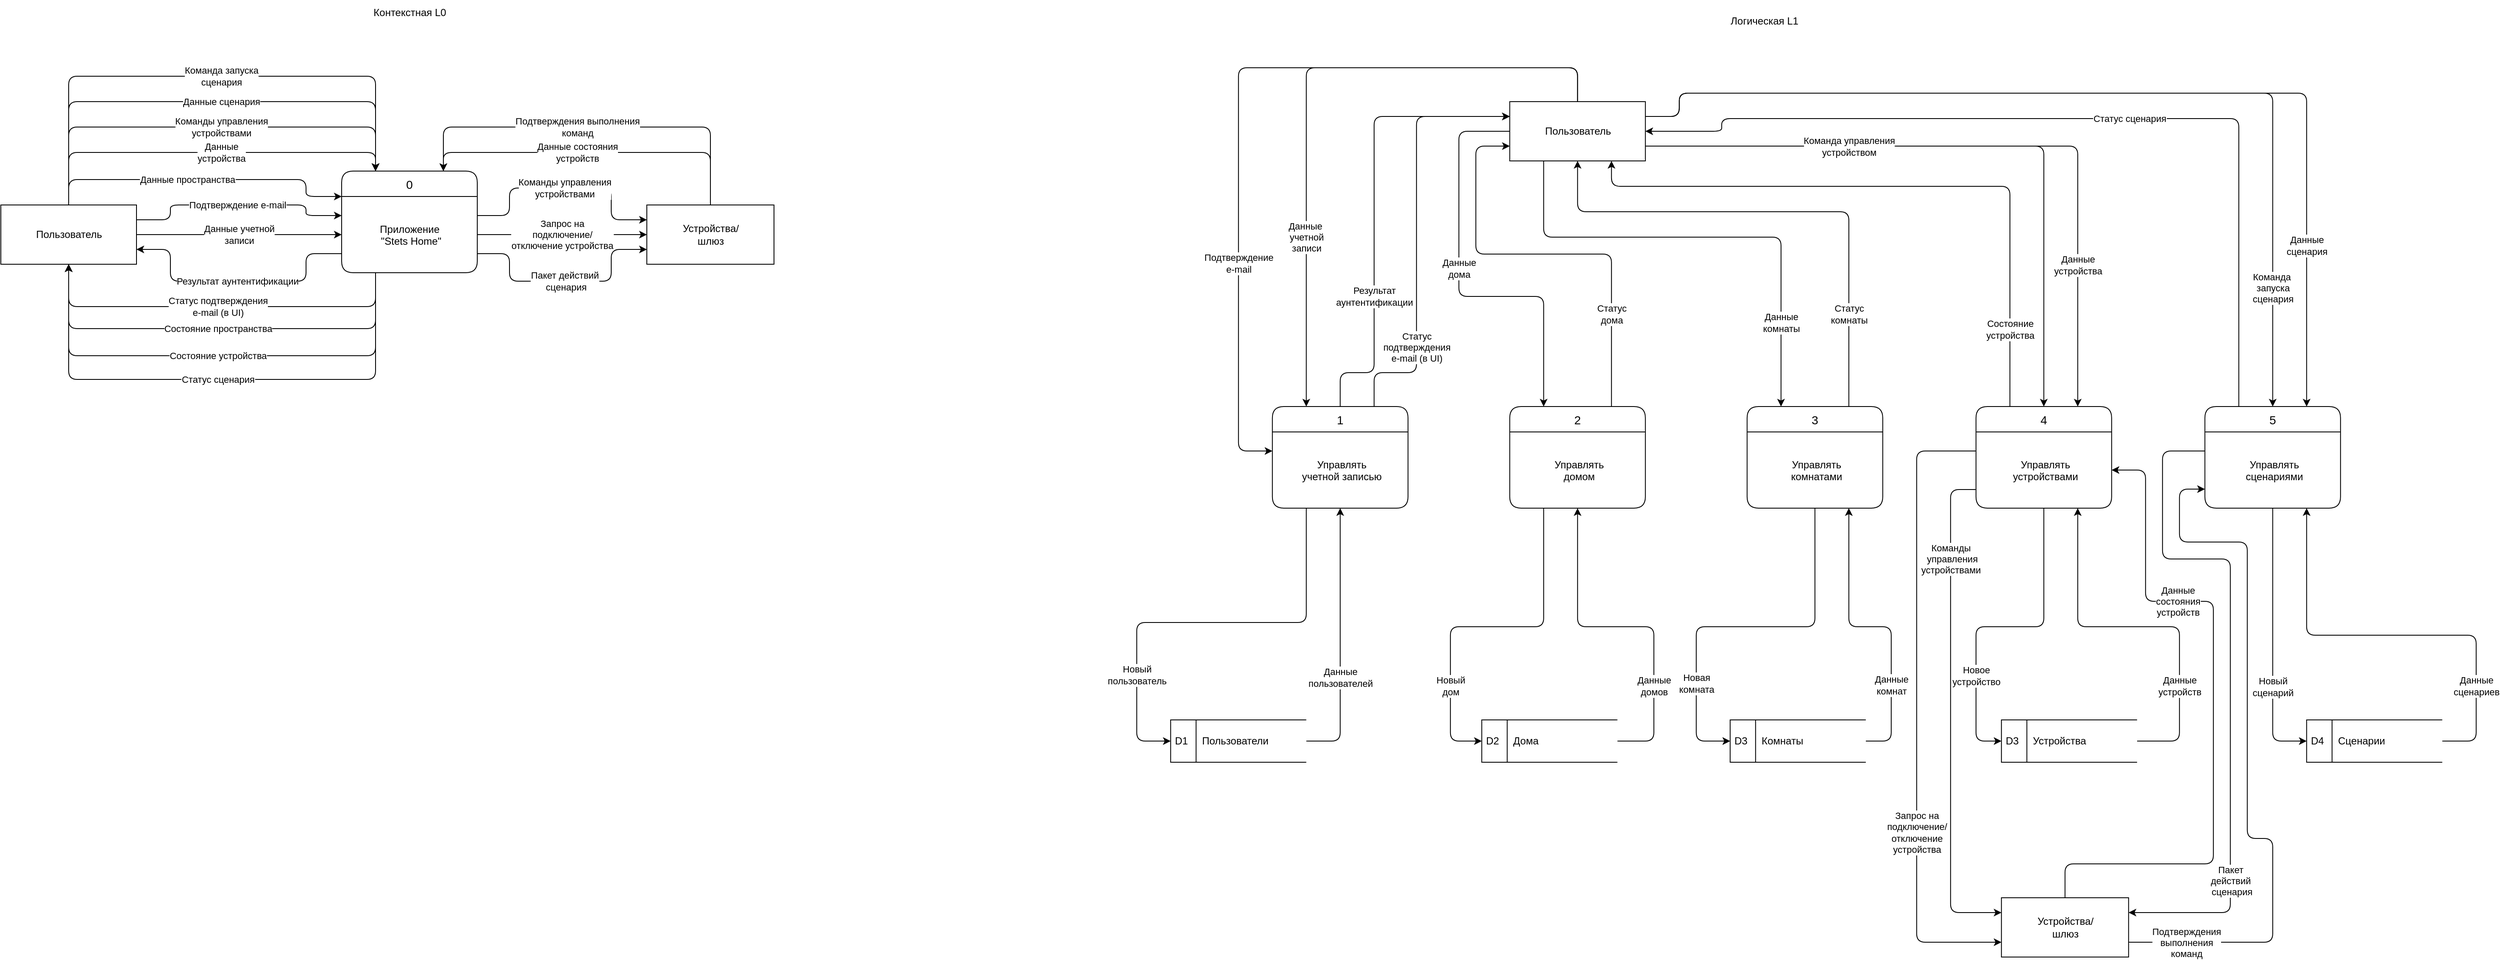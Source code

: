 <mxfile version="28.1.2" pages="2">
  <diagram name="DFD L0&amp;L1 Stets Home" id="MnnW-QWd7FSkF0TVXXXI">
    <mxGraphModel dx="4004" dy="206" grid="1" gridSize="10" guides="1" tooltips="1" connect="1" arrows="1" fold="1" page="1" pageScale="1" pageWidth="827" pageHeight="1169" math="0" shadow="0">
      <root>
        <mxCell id="z8qq_4gwUaZMmuzolN9k-0" />
        <mxCell id="z8qq_4gwUaZMmuzolN9k-1" parent="z8qq_4gwUaZMmuzolN9k-0" />
        <mxCell id="47XWVZMFMw58KMNI_bzC-15" value="0" style="swimlane;childLayout=stackLayout;horizontal=1;startSize=30;horizontalStack=0;rounded=1;fontSize=14;fontStyle=0;strokeWidth=1;resizeParent=0;resizeLast=1;shadow=0;dashed=0;align=center;fillColor=#FFFFFF;" parent="z8qq_4gwUaZMmuzolN9k-1" vertex="1">
          <mxGeometry x="-898" y="1392" width="160" height="120" as="geometry" />
        </mxCell>
        <mxCell id="47XWVZMFMw58KMNI_bzC-16" value="Приложение &#xa;&quot;Stets Home&quot;" style="align=center;strokeColor=none;fillColor=none;spacingLeft=4;fontSize=12;verticalAlign=middle;resizable=0;rotatable=0;part=1;" parent="47XWVZMFMw58KMNI_bzC-15" vertex="1">
          <mxGeometry y="30" width="160" height="90" as="geometry" />
        </mxCell>
        <mxCell id="47XWVZMFMw58KMNI_bzC-19" value="Данные учетной&lt;div&gt;записи&lt;/div&gt;" style="edgeStyle=orthogonalEdgeStyle;rounded=1;orthogonalLoop=1;jettySize=auto;html=1;exitX=1;exitY=0.5;exitDx=0;exitDy=0;entryX=0;entryY=0.5;entryDx=0;entryDy=0;curved=0;" parent="z8qq_4gwUaZMmuzolN9k-1" source="47XWVZMFMw58KMNI_bzC-17" target="47XWVZMFMw58KMNI_bzC-16" edge="1">
          <mxGeometry relative="1" as="geometry">
            <mxPoint x="-940" y="1452" as="targetPoint" />
          </mxGeometry>
        </mxCell>
        <mxCell id="47XWVZMFMw58KMNI_bzC-20" value="Подтверждение e-mail" style="edgeStyle=orthogonalEdgeStyle;rounded=1;orthogonalLoop=1;jettySize=auto;html=1;exitX=1;exitY=0.25;exitDx=0;exitDy=0;entryX=0;entryY=0.25;entryDx=0;entryDy=0;curved=0;" parent="z8qq_4gwUaZMmuzolN9k-1" source="47XWVZMFMw58KMNI_bzC-17" target="47XWVZMFMw58KMNI_bzC-16" edge="1">
          <mxGeometry relative="1" as="geometry">
            <Array as="points">
              <mxPoint x="-1100" y="1449" />
              <mxPoint x="-1100" y="1432" />
              <mxPoint x="-940" y="1432" />
              <mxPoint x="-940" y="1445" />
            </Array>
          </mxGeometry>
        </mxCell>
        <mxCell id="47XWVZMFMw58KMNI_bzC-22" value="Данные пространства" style="edgeStyle=orthogonalEdgeStyle;rounded=1;orthogonalLoop=1;jettySize=auto;html=1;exitX=0.5;exitY=0;exitDx=0;exitDy=0;entryX=0;entryY=0.25;entryDx=0;entryDy=0;curved=0;" parent="z8qq_4gwUaZMmuzolN9k-1" source="47XWVZMFMw58KMNI_bzC-17" target="47XWVZMFMw58KMNI_bzC-15" edge="1">
          <mxGeometry x="-0.086" relative="1" as="geometry">
            <Array as="points">
              <mxPoint x="-1220" y="1402" />
              <mxPoint x="-940" y="1402" />
              <mxPoint x="-940" y="1422" />
            </Array>
            <mxPoint as="offset" />
          </mxGeometry>
        </mxCell>
        <mxCell id="47XWVZMFMw58KMNI_bzC-23" value="Данные&lt;div&gt;устройства&lt;/div&gt;" style="edgeStyle=orthogonalEdgeStyle;rounded=1;orthogonalLoop=1;jettySize=auto;html=1;exitX=0.5;exitY=0;exitDx=0;exitDy=0;entryX=0.25;entryY=0;entryDx=0;entryDy=0;curved=0;" parent="z8qq_4gwUaZMmuzolN9k-1" source="47XWVZMFMw58KMNI_bzC-17" target="47XWVZMFMw58KMNI_bzC-15" edge="1">
          <mxGeometry x="0.086" relative="1" as="geometry">
            <Array as="points">
              <mxPoint x="-1220" y="1370" />
              <mxPoint x="-858" y="1370" />
            </Array>
            <mxPoint as="offset" />
          </mxGeometry>
        </mxCell>
        <mxCell id="47XWVZMFMw58KMNI_bzC-24" value="Команды управления&lt;div&gt;устройствами&lt;/div&gt;" style="edgeStyle=orthogonalEdgeStyle;rounded=1;orthogonalLoop=1;jettySize=auto;html=1;exitX=0.5;exitY=0;exitDx=0;exitDy=0;entryX=0.25;entryY=0;entryDx=0;entryDy=0;curved=0;" parent="z8qq_4gwUaZMmuzolN9k-1" source="47XWVZMFMw58KMNI_bzC-17" target="47XWVZMFMw58KMNI_bzC-15" edge="1">
          <mxGeometry x="0.076" relative="1" as="geometry">
            <Array as="points">
              <mxPoint x="-1220" y="1340" />
              <mxPoint x="-858" y="1340" />
            </Array>
            <mxPoint as="offset" />
          </mxGeometry>
        </mxCell>
        <mxCell id="47XWVZMFMw58KMNI_bzC-25" value="Данные сценария" style="edgeStyle=orthogonalEdgeStyle;rounded=1;orthogonalLoop=1;jettySize=auto;html=1;exitX=0.5;exitY=0;exitDx=0;exitDy=0;entryX=0.25;entryY=0;entryDx=0;entryDy=0;curved=0;" parent="z8qq_4gwUaZMmuzolN9k-1" source="47XWVZMFMw58KMNI_bzC-17" target="47XWVZMFMw58KMNI_bzC-15" edge="1">
          <mxGeometry x="0.067" relative="1" as="geometry">
            <Array as="points">
              <mxPoint x="-1220" y="1310" />
              <mxPoint x="-858" y="1310" />
            </Array>
            <mxPoint as="offset" />
          </mxGeometry>
        </mxCell>
        <mxCell id="47XWVZMFMw58KMNI_bzC-26" value="Результат аунтентификации" style="edgeStyle=orthogonalEdgeStyle;rounded=1;orthogonalLoop=1;jettySize=auto;html=1;exitX=1;exitY=0.75;exitDx=0;exitDy=0;entryX=0;entryY=0.75;entryDx=0;entryDy=0;curved=0;startArrow=classic;startFill=1;endArrow=none;endFill=0;" parent="z8qq_4gwUaZMmuzolN9k-1" source="47XWVZMFMw58KMNI_bzC-17" target="47XWVZMFMw58KMNI_bzC-16" edge="1">
          <mxGeometry relative="1" as="geometry">
            <Array as="points">
              <mxPoint x="-1100" y="1484" />
              <mxPoint x="-1100" y="1522" />
              <mxPoint x="-940" y="1522" />
              <mxPoint x="-940" y="1490" />
            </Array>
          </mxGeometry>
        </mxCell>
        <mxCell id="47XWVZMFMw58KMNI_bzC-27" value="Статус подтверждения&lt;div&gt;e-mail (в UI)&lt;/div&gt;" style="edgeStyle=orthogonalEdgeStyle;rounded=1;orthogonalLoop=1;jettySize=auto;html=1;exitX=0.5;exitY=1;exitDx=0;exitDy=0;entryX=0.25;entryY=1;entryDx=0;entryDy=0;endArrow=none;endFill=0;startArrow=classic;startFill=1;curved=0;" parent="z8qq_4gwUaZMmuzolN9k-1" source="47XWVZMFMw58KMNI_bzC-17" target="47XWVZMFMw58KMNI_bzC-16" edge="1">
          <mxGeometry relative="1" as="geometry">
            <Array as="points">
              <mxPoint x="-1220" y="1552" />
              <mxPoint x="-858" y="1552" />
            </Array>
          </mxGeometry>
        </mxCell>
        <mxCell id="47XWVZMFMw58KMNI_bzC-28" value="Состояние устройства" style="edgeStyle=orthogonalEdgeStyle;rounded=1;orthogonalLoop=1;jettySize=auto;html=1;exitX=0.5;exitY=1;exitDx=0;exitDy=0;entryX=0.25;entryY=1;entryDx=0;entryDy=0;endArrow=none;endFill=0;startArrow=classic;startFill=1;curved=0;" parent="z8qq_4gwUaZMmuzolN9k-1" source="47XWVZMFMw58KMNI_bzC-17" target="47XWVZMFMw58KMNI_bzC-16" edge="1">
          <mxGeometry relative="1" as="geometry">
            <Array as="points">
              <mxPoint x="-1220" y="1610" />
              <mxPoint x="-858" y="1610" />
            </Array>
          </mxGeometry>
        </mxCell>
        <mxCell id="47XWVZMFMw58KMNI_bzC-31" value="Команда запуска&lt;div&gt;сценария&lt;/div&gt;" style="edgeStyle=orthogonalEdgeStyle;rounded=1;orthogonalLoop=1;jettySize=auto;html=1;exitX=0.5;exitY=0;exitDx=0;exitDy=0;entryX=0.25;entryY=0;entryDx=0;entryDy=0;curved=0;" parent="z8qq_4gwUaZMmuzolN9k-1" source="47XWVZMFMw58KMNI_bzC-17" target="47XWVZMFMw58KMNI_bzC-15" edge="1">
          <mxGeometry x="0.061" relative="1" as="geometry">
            <Array as="points">
              <mxPoint x="-1220" y="1280" />
              <mxPoint x="-858" y="1280" />
            </Array>
            <mxPoint as="offset" />
          </mxGeometry>
        </mxCell>
        <mxCell id="47XWVZMFMw58KMNI_bzC-17" value="Пользователь" style="html=1;dashed=0;whitespace=wrap;" parent="z8qq_4gwUaZMmuzolN9k-1" vertex="1">
          <mxGeometry x="-1300" y="1432" width="160" height="70" as="geometry" />
        </mxCell>
        <mxCell id="47XWVZMFMw58KMNI_bzC-21" value="Запрос на&lt;div&gt;подключение/&lt;/div&gt;&lt;div&gt;отключение устройства&lt;/div&gt;" style="edgeStyle=orthogonalEdgeStyle;rounded=1;orthogonalLoop=1;jettySize=auto;html=1;exitX=0;exitY=0.5;exitDx=0;exitDy=0;entryX=1;entryY=0.5;entryDx=0;entryDy=0;endArrow=none;endFill=0;startArrow=classic;startFill=1;curved=0;" parent="z8qq_4gwUaZMmuzolN9k-1" source="47XWVZMFMw58KMNI_bzC-18" target="47XWVZMFMw58KMNI_bzC-16" edge="1">
          <mxGeometry relative="1" as="geometry">
            <mxPoint as="offset" />
          </mxGeometry>
        </mxCell>
        <mxCell id="47XWVZMFMw58KMNI_bzC-32" value="Команды управления&lt;div&gt;устройствами&lt;/div&gt;" style="edgeStyle=orthogonalEdgeStyle;rounded=1;orthogonalLoop=1;jettySize=auto;html=1;exitX=0;exitY=0.25;exitDx=0;exitDy=0;entryX=1;entryY=0.25;entryDx=0;entryDy=0;endArrow=none;endFill=0;startArrow=classic;startFill=1;curved=0;" parent="z8qq_4gwUaZMmuzolN9k-1" source="47XWVZMFMw58KMNI_bzC-18" target="47XWVZMFMw58KMNI_bzC-16" edge="1">
          <mxGeometry relative="1" as="geometry">
            <Array as="points">
              <mxPoint x="-580" y="1450" />
              <mxPoint x="-580" y="1412" />
              <mxPoint x="-700" y="1412" />
              <mxPoint x="-700" y="1444" />
            </Array>
          </mxGeometry>
        </mxCell>
        <mxCell id="47XWVZMFMw58KMNI_bzC-33" value="Пакет действий&lt;div&gt;&amp;nbsp;сценария&lt;/div&gt;" style="edgeStyle=orthogonalEdgeStyle;rounded=1;orthogonalLoop=1;jettySize=auto;html=1;exitX=0;exitY=0.75;exitDx=0;exitDy=0;entryX=1;entryY=0.75;entryDx=0;entryDy=0;endArrow=none;endFill=0;startArrow=classic;startFill=1;curved=0;" parent="z8qq_4gwUaZMmuzolN9k-1" source="47XWVZMFMw58KMNI_bzC-18" target="47XWVZMFMw58KMNI_bzC-16" edge="1">
          <mxGeometry relative="1" as="geometry">
            <Array as="points">
              <mxPoint x="-580" y="1484" />
              <mxPoint x="-580" y="1522" />
              <mxPoint x="-700" y="1522" />
              <mxPoint x="-700" y="1490" />
            </Array>
          </mxGeometry>
        </mxCell>
        <mxCell id="47XWVZMFMw58KMNI_bzC-34" value="Данные&amp;nbsp;&lt;span style=&quot;background-color: light-dark(#ffffff, var(--ge-dark-color, #121212)); color: light-dark(rgb(0, 0, 0), rgb(255, 255, 255));&quot;&gt;состояния&lt;/span&gt;&lt;div&gt;устройств&lt;/div&gt;" style="edgeStyle=orthogonalEdgeStyle;rounded=1;orthogonalLoop=1;jettySize=auto;html=1;exitX=0.5;exitY=0;exitDx=0;exitDy=0;curved=0;entryX=0.75;entryY=0;entryDx=0;entryDy=0;" parent="z8qq_4gwUaZMmuzolN9k-1" source="47XWVZMFMw58KMNI_bzC-18" target="47XWVZMFMw58KMNI_bzC-15" edge="1">
          <mxGeometry x="0.097" relative="1" as="geometry">
            <mxPoint x="-778" y="1390" as="targetPoint" />
            <Array as="points">
              <mxPoint x="-463" y="1370" />
              <mxPoint x="-778" y="1370" />
            </Array>
            <mxPoint as="offset" />
          </mxGeometry>
        </mxCell>
        <mxCell id="47XWVZMFMw58KMNI_bzC-35" value="Подтверждения выполнения&lt;div&gt;команд&lt;/div&gt;" style="edgeStyle=orthogonalEdgeStyle;rounded=1;orthogonalLoop=1;jettySize=auto;html=1;exitX=0.5;exitY=0;exitDx=0;exitDy=0;entryX=0.75;entryY=0;entryDx=0;entryDy=0;curved=0;" parent="z8qq_4gwUaZMmuzolN9k-1" source="47XWVZMFMw58KMNI_bzC-18" target="47XWVZMFMw58KMNI_bzC-15" edge="1">
          <mxGeometry x="0.085" relative="1" as="geometry">
            <Array as="points">
              <mxPoint x="-463" y="1340" />
              <mxPoint x="-778" y="1340" />
            </Array>
            <mxPoint as="offset" />
          </mxGeometry>
        </mxCell>
        <mxCell id="47XWVZMFMw58KMNI_bzC-18" value="Устройства/&lt;br&gt;шлюз" style="html=1;dashed=0;whitespace=wrap;" parent="z8qq_4gwUaZMmuzolN9k-1" vertex="1">
          <mxGeometry x="-538" y="1432" width="150" height="70" as="geometry" />
        </mxCell>
        <mxCell id="0X7pjvixFZiFpelbETfm-1" value="Контекстная L0" style="text;html=1;align=center;verticalAlign=middle;resizable=0;points=[];autosize=1;strokeColor=none;fillColor=none;" parent="z8qq_4gwUaZMmuzolN9k-1" vertex="1">
          <mxGeometry x="-873" y="1190" width="110" height="30" as="geometry" />
        </mxCell>
        <mxCell id="0X7pjvixFZiFpelbETfm-21" value="Логическая L1" style="text;html=1;align=center;verticalAlign=middle;resizable=0;points=[];autosize=1;strokeColor=none;fillColor=none;" parent="z8qq_4gwUaZMmuzolN9k-1" vertex="1">
          <mxGeometry x="729.89" y="1200" width="100" height="30" as="geometry" />
        </mxCell>
        <mxCell id="IIqbcNlDZg47EImc8gEP-2" value="Статус сценария" style="edgeStyle=orthogonalEdgeStyle;rounded=1;orthogonalLoop=1;jettySize=auto;html=1;exitX=0.25;exitY=1;exitDx=0;exitDy=0;entryX=0.5;entryY=1;entryDx=0;entryDy=0;curved=0;" parent="z8qq_4gwUaZMmuzolN9k-1" source="47XWVZMFMw58KMNI_bzC-16" target="47XWVZMFMw58KMNI_bzC-17" edge="1">
          <mxGeometry relative="1" as="geometry">
            <Array as="points">
              <mxPoint x="-858" y="1638" />
              <mxPoint x="-1220" y="1638" />
            </Array>
            <mxPoint x="-858" y="1490" as="sourcePoint" />
            <mxPoint x="-1220" y="1480" as="targetPoint" />
          </mxGeometry>
        </mxCell>
        <mxCell id="PqN7hThSDUKnDAijEFsO-2" value="Данные&amp;nbsp;&lt;div&gt;учетной&lt;div&gt;записи&lt;/div&gt;&lt;/div&gt;" style="edgeStyle=orthogonalEdgeStyle;rounded=1;orthogonalLoop=1;jettySize=auto;html=1;exitX=0.5;exitY=0;exitDx=0;exitDy=0;curved=0;entryX=0.25;entryY=0;entryDx=0;entryDy=0;" parent="z8qq_4gwUaZMmuzolN9k-1" source="PqN7hThSDUKnDAijEFsO-53" target="PqN7hThSDUKnDAijEFsO-41" edge="1">
          <mxGeometry x="0.474" relative="1" as="geometry">
            <mxPoint x="459.89" y="1400" as="targetPoint" />
            <mxPoint x="899.89" y="1192" as="sourcePoint" />
            <Array as="points">
              <mxPoint x="559.89" y="1270" />
              <mxPoint x="239.89" y="1270" />
            </Array>
            <mxPoint as="offset" />
          </mxGeometry>
        </mxCell>
        <mxCell id="PqN7hThSDUKnDAijEFsO-3" value="Подтверждение&lt;div&gt;e-mail&lt;/div&gt;" style="edgeStyle=orthogonalEdgeStyle;rounded=1;orthogonalLoop=1;jettySize=auto;html=1;exitX=0.5;exitY=0;exitDx=0;exitDy=0;curved=0;entryX=0;entryY=0.25;entryDx=0;entryDy=0;" parent="z8qq_4gwUaZMmuzolN9k-1" source="PqN7hThSDUKnDAijEFsO-53" target="PqN7hThSDUKnDAijEFsO-42" edge="1">
          <mxGeometry x="0.437" relative="1" as="geometry">
            <Array as="points">
              <mxPoint x="559.89" y="1270" />
              <mxPoint x="159.89" y="1270" />
              <mxPoint x="159.89" y="1722" />
            </Array>
            <mxPoint x="899.89" y="1174.5" as="sourcePoint" />
            <mxPoint x="142.112" y="1730" as="targetPoint" />
            <mxPoint y="1" as="offset" />
          </mxGeometry>
        </mxCell>
        <mxCell id="PqN7hThSDUKnDAijEFsO-4" value="Данные&lt;div&gt;дома&lt;/div&gt;" style="edgeStyle=orthogonalEdgeStyle;rounded=1;orthogonalLoop=1;jettySize=auto;html=1;exitX=0;exitY=0.5;exitDx=0;exitDy=0;entryX=0.25;entryY=0;entryDx=0;entryDy=0;curved=0;" parent="z8qq_4gwUaZMmuzolN9k-1" source="PqN7hThSDUKnDAijEFsO-53" target="PqN7hThSDUKnDAijEFsO-35" edge="1">
          <mxGeometry x="-0.086" relative="1" as="geometry">
            <Array as="points">
              <mxPoint x="419.89" y="1345" />
              <mxPoint x="419.89" y="1540" />
              <mxPoint x="519.89" y="1540" />
            </Array>
            <mxPoint as="offset" />
            <mxPoint x="819.89" y="1157" as="sourcePoint" />
            <mxPoint x="1141.89" y="1147" as="targetPoint" />
          </mxGeometry>
        </mxCell>
        <mxCell id="PqN7hThSDUKnDAijEFsO-5" value="Данные&lt;div&gt;устройства&lt;/div&gt;" style="edgeStyle=orthogonalEdgeStyle;rounded=1;orthogonalLoop=1;jettySize=auto;html=1;exitX=1;exitY=0.75;exitDx=0;exitDy=0;entryX=0.75;entryY=0;entryDx=0;entryDy=0;curved=0;" parent="z8qq_4gwUaZMmuzolN9k-1" source="PqN7hThSDUKnDAijEFsO-53" target="PqN7hThSDUKnDAijEFsO-39" edge="1">
          <mxGeometry x="0.593" relative="1" as="geometry">
            <mxPoint as="offset" />
            <Array as="points">
              <mxPoint x="1149.89" y="1362" />
            </Array>
            <mxPoint x="819.89" y="1157" as="sourcePoint" />
            <mxPoint x="1181.89" y="1117" as="targetPoint" />
          </mxGeometry>
        </mxCell>
        <mxCell id="PqN7hThSDUKnDAijEFsO-6" value="Команда управления&lt;div&gt;устройством&lt;/div&gt;" style="edgeStyle=orthogonalEdgeStyle;rounded=1;orthogonalLoop=1;jettySize=auto;html=1;exitX=1;exitY=0.75;exitDx=0;exitDy=0;entryX=0.5;entryY=0;entryDx=0;entryDy=0;curved=0;" parent="z8qq_4gwUaZMmuzolN9k-1" source="PqN7hThSDUKnDAijEFsO-53" target="PqN7hThSDUKnDAijEFsO-39" edge="1">
          <mxGeometry x="-0.383" relative="1" as="geometry">
            <Array as="points">
              <mxPoint x="1109.89" y="1362" />
            </Array>
            <mxPoint as="offset" />
            <mxPoint x="819.89" y="1157" as="sourcePoint" />
            <mxPoint x="1181.89" y="1117" as="targetPoint" />
          </mxGeometry>
        </mxCell>
        <mxCell id="PqN7hThSDUKnDAijEFsO-7" value="Данные&lt;div&gt;сценария&lt;/div&gt;" style="edgeStyle=orthogonalEdgeStyle;rounded=1;orthogonalLoop=1;jettySize=auto;html=1;exitX=1;exitY=0.25;exitDx=0;exitDy=0;entryX=0.75;entryY=0;entryDx=0;entryDy=0;curved=0;" parent="z8qq_4gwUaZMmuzolN9k-1" source="PqN7hThSDUKnDAijEFsO-53" target="PqN7hThSDUKnDAijEFsO-43" edge="1">
          <mxGeometry x="0.677" relative="1" as="geometry">
            <Array as="points">
              <mxPoint x="679.89" y="1328" />
              <mxPoint x="679.89" y="1300" />
              <mxPoint x="1419.89" y="1300" />
            </Array>
            <mxPoint as="offset" />
            <mxPoint x="819.89" y="1157" as="sourcePoint" />
            <mxPoint x="1181.89" y="1117" as="targetPoint" />
          </mxGeometry>
        </mxCell>
        <mxCell id="PqN7hThSDUKnDAijEFsO-8" value="Результат&lt;div&gt;аунтентификации&lt;/div&gt;" style="edgeStyle=orthogonalEdgeStyle;rounded=1;orthogonalLoop=1;jettySize=auto;html=1;entryX=0.5;entryY=0;entryDx=0;entryDy=0;curved=0;startArrow=classic;startFill=1;endArrow=none;endFill=0;exitX=0;exitY=0.25;exitDx=0;exitDy=0;" parent="z8qq_4gwUaZMmuzolN9k-1" source="PqN7hThSDUKnDAijEFsO-53" target="PqN7hThSDUKnDAijEFsO-41" edge="1">
          <mxGeometry x="0.373" relative="1" as="geometry">
            <Array as="points">
              <mxPoint x="319.89" y="1328" />
              <mxPoint x="319.89" y="1630" />
              <mxPoint x="279.89" y="1630" />
            </Array>
            <mxPoint x="449.89" y="1150" as="sourcePoint" />
            <mxPoint x="1141.89" y="1214.5" as="targetPoint" />
            <mxPoint as="offset" />
          </mxGeometry>
        </mxCell>
        <mxCell id="PqN7hThSDUKnDAijEFsO-9" value="Статус&lt;div&gt;подтверждения&lt;div&gt;e-mail (в UI)&lt;/div&gt;&lt;/div&gt;" style="edgeStyle=orthogonalEdgeStyle;rounded=1;orthogonalLoop=1;jettySize=auto;html=1;exitX=0;exitY=0.25;exitDx=0;exitDy=0;entryX=0.75;entryY=0;entryDx=0;entryDy=0;endArrow=none;endFill=0;startArrow=classic;startFill=1;curved=0;" parent="z8qq_4gwUaZMmuzolN9k-1" source="PqN7hThSDUKnDAijEFsO-53" target="PqN7hThSDUKnDAijEFsO-41" edge="1">
          <mxGeometry x="0.522" relative="1" as="geometry">
            <Array as="points">
              <mxPoint x="369.89" y="1328" />
              <mxPoint x="369.89" y="1630" />
              <mxPoint x="319.89" y="1630" />
            </Array>
            <mxPoint x="779.89" y="1227" as="sourcePoint" />
            <mxPoint x="1181.89" y="1237" as="targetPoint" />
            <mxPoint as="offset" />
          </mxGeometry>
        </mxCell>
        <mxCell id="PqN7hThSDUKnDAijEFsO-10" value="Состояние&lt;div&gt;устройства&lt;/div&gt;" style="edgeStyle=orthogonalEdgeStyle;rounded=1;orthogonalLoop=1;jettySize=auto;html=1;exitX=0.75;exitY=1;exitDx=0;exitDy=0;entryX=0.25;entryY=0;entryDx=0;entryDy=0;endArrow=none;endFill=0;startArrow=classic;startFill=1;curved=0;" parent="z8qq_4gwUaZMmuzolN9k-1" source="PqN7hThSDUKnDAijEFsO-53" target="PqN7hThSDUKnDAijEFsO-39" edge="1">
          <mxGeometry x="0.763" relative="1" as="geometry">
            <Array as="points">
              <mxPoint x="599.89" y="1410" />
              <mxPoint x="1069.89" y="1410" />
            </Array>
            <mxPoint x="819.89" y="1227" as="sourcePoint" />
            <mxPoint x="1181.89" y="1237" as="targetPoint" />
            <mxPoint y="-1" as="offset" />
          </mxGeometry>
        </mxCell>
        <mxCell id="PqN7hThSDUKnDAijEFsO-11" value="Команда&amp;nbsp;&lt;div&gt;запуска&lt;div&gt;сценария&lt;/div&gt;&lt;/div&gt;" style="edgeStyle=orthogonalEdgeStyle;rounded=1;orthogonalLoop=1;jettySize=auto;html=1;exitX=1;exitY=0.25;exitDx=0;exitDy=0;entryX=0.5;entryY=0;entryDx=0;entryDy=0;curved=0;" parent="z8qq_4gwUaZMmuzolN9k-1" source="PqN7hThSDUKnDAijEFsO-53" target="PqN7hThSDUKnDAijEFsO-43" edge="1">
          <mxGeometry x="0.754" relative="1" as="geometry">
            <Array as="points">
              <mxPoint x="679.89" y="1328" />
              <mxPoint x="679.89" y="1300" />
              <mxPoint x="1379.89" y="1300" />
            </Array>
            <mxPoint as="offset" />
            <mxPoint x="819.89" y="1157" as="sourcePoint" />
            <mxPoint x="1181.89" y="1117" as="targetPoint" />
          </mxGeometry>
        </mxCell>
        <mxCell id="PqN7hThSDUKnDAijEFsO-13" value="Запрос на&lt;div&gt;подключение/&lt;/div&gt;&lt;div&gt;отключение&lt;/div&gt;&lt;div&gt;устройства&lt;/div&gt;" style="edgeStyle=orthogonalEdgeStyle;rounded=1;orthogonalLoop=1;jettySize=auto;html=1;exitX=0;exitY=0.75;exitDx=0;exitDy=0;entryX=0;entryY=0.25;entryDx=0;entryDy=0;endArrow=none;endFill=0;startArrow=classic;startFill=1;curved=0;" parent="z8qq_4gwUaZMmuzolN9k-1" source="PqN7hThSDUKnDAijEFsO-61" target="PqN7hThSDUKnDAijEFsO-40" edge="1">
          <mxGeometry x="-0.388" relative="1" as="geometry">
            <mxPoint x="2159.89" y="1567" as="sourcePoint" />
            <mxPoint x="1959.89" y="1567" as="targetPoint" />
            <Array as="points">
              <mxPoint x="959.89" y="2303" />
              <mxPoint x="959.89" y="1723" />
            </Array>
            <mxPoint as="offset" />
          </mxGeometry>
        </mxCell>
        <mxCell id="PqN7hThSDUKnDAijEFsO-14" value="Команды&lt;div&gt;&amp;nbsp;управления&lt;div&gt;устройствами&lt;/div&gt;&lt;/div&gt;" style="edgeStyle=orthogonalEdgeStyle;rounded=1;orthogonalLoop=1;jettySize=auto;html=1;exitX=0;exitY=0.25;exitDx=0;exitDy=0;entryX=0;entryY=0.75;entryDx=0;entryDy=0;endArrow=none;endFill=0;startArrow=classic;startFill=1;curved=0;align=center;" parent="z8qq_4gwUaZMmuzolN9k-1" source="PqN7hThSDUKnDAijEFsO-61" target="PqN7hThSDUKnDAijEFsO-40" edge="1">
          <mxGeometry x="0.619" relative="1" as="geometry">
            <Array as="points">
              <mxPoint x="999.89" y="2267" />
              <mxPoint x="999.89" y="1768" />
              <mxPoint x="1029.89" y="1768" />
            </Array>
            <mxPoint as="offset" />
            <mxPoint x="2159.89" y="1549.5" as="sourcePoint" />
            <mxPoint x="1959.89" y="1544.5" as="targetPoint" />
          </mxGeometry>
        </mxCell>
        <mxCell id="PqN7hThSDUKnDAijEFsO-15" value="Пакет&lt;div&gt;действий&lt;div&gt;&amp;nbsp;сценария&lt;/div&gt;&lt;/div&gt;" style="edgeStyle=orthogonalEdgeStyle;rounded=1;orthogonalLoop=1;jettySize=auto;html=1;exitX=1;exitY=0.25;exitDx=0;exitDy=0;entryX=0;entryY=0.25;entryDx=0;entryDy=0;endArrow=none;endFill=0;startArrow=classic;startFill=1;curved=0;" parent="z8qq_4gwUaZMmuzolN9k-1" source="PqN7hThSDUKnDAijEFsO-61" target="PqN7hThSDUKnDAijEFsO-44" edge="1">
          <mxGeometry x="-0.604" relative="1" as="geometry">
            <Array as="points">
              <mxPoint x="1329.89" y="2267" />
              <mxPoint x="1329.89" y="1850" />
              <mxPoint x="1249.89" y="1850" />
              <mxPoint x="1249.89" y="1723" />
            </Array>
            <mxPoint x="2159.89" y="1584.5" as="sourcePoint" />
            <mxPoint x="1959.89" y="1589.5" as="targetPoint" />
            <mxPoint as="offset" />
          </mxGeometry>
        </mxCell>
        <mxCell id="PqN7hThSDUKnDAijEFsO-16" value="Данные&lt;div&gt;состояния&lt;/div&gt;&lt;div&gt;устройств&lt;/div&gt;" style="edgeStyle=orthogonalEdgeStyle;rounded=1;orthogonalLoop=1;jettySize=auto;html=1;exitX=0.5;exitY=0;exitDx=0;exitDy=0;entryX=1;entryY=0.5;entryDx=0;entryDy=0;curved=0;" parent="z8qq_4gwUaZMmuzolN9k-1" source="PqN7hThSDUKnDAijEFsO-61" target="PqN7hThSDUKnDAijEFsO-40" edge="1">
          <mxGeometry x="0.416" relative="1" as="geometry">
            <mxPoint x="1919.89" y="1492" as="targetPoint" />
            <Array as="points">
              <mxPoint x="1134.89" y="2210" />
              <mxPoint x="1309.89" y="2210" />
              <mxPoint x="1309.89" y="1900" />
              <mxPoint x="1229.89" y="1900" />
              <mxPoint x="1229.89" y="1745" />
            </Array>
            <mxPoint as="offset" />
            <mxPoint x="2234.89" y="1532" as="sourcePoint" />
          </mxGeometry>
        </mxCell>
        <mxCell id="PqN7hThSDUKnDAijEFsO-17" value="Подтверждения&lt;div&gt;выполнения&lt;div&gt;команд&lt;/div&gt;&lt;/div&gt;" style="edgeStyle=orthogonalEdgeStyle;rounded=1;orthogonalLoop=1;jettySize=auto;html=1;exitX=1;exitY=0.75;exitDx=0;exitDy=0;entryX=0;entryY=0.75;entryDx=0;entryDy=0;curved=0;" parent="z8qq_4gwUaZMmuzolN9k-1" source="PqN7hThSDUKnDAijEFsO-61" target="PqN7hThSDUKnDAijEFsO-44" edge="1">
          <mxGeometry x="-0.835" relative="1" as="geometry">
            <Array as="points">
              <mxPoint x="1379.89" y="2303" />
              <mxPoint x="1379.89" y="2180" />
              <mxPoint x="1349.89" y="2180" />
              <mxPoint x="1349.89" y="1830" />
              <mxPoint x="1269.89" y="1830" />
              <mxPoint x="1269.89" y="1767" />
            </Array>
            <mxPoint x="-1" as="offset" />
            <mxPoint x="2234.89" y="1532" as="sourcePoint" />
            <mxPoint x="1919.89" y="1492" as="targetPoint" />
          </mxGeometry>
        </mxCell>
        <mxCell id="PqN7hThSDUKnDAijEFsO-19" value="Данные&lt;div&gt;пользователей&lt;/div&gt;" style="edgeStyle=orthogonalEdgeStyle;rounded=1;orthogonalLoop=1;jettySize=auto;html=1;exitX=1;exitY=0.5;exitDx=0;exitDy=0;entryX=0.5;entryY=1;entryDx=0;entryDy=0;curved=0;" parent="z8qq_4gwUaZMmuzolN9k-1" source="PqN7hThSDUKnDAijEFsO-20" target="PqN7hThSDUKnDAijEFsO-42" edge="1">
          <mxGeometry x="-0.27" relative="1" as="geometry">
            <Array as="points">
              <mxPoint x="279.89" y="2065" />
            </Array>
            <mxPoint as="offset" />
            <mxPoint x="1919.89" y="1612" as="targetPoint" />
          </mxGeometry>
        </mxCell>
        <mxCell id="PqN7hThSDUKnDAijEFsO-20" value="D1&amp;nbsp; &amp;nbsp; &amp;nbsp;Пользователи&amp;nbsp; &amp;nbsp;" style="html=1;dashed=0;whiteSpace=wrap;shape=mxgraph.dfd.dataStoreID;align=left;spacingLeft=3;points=[[0,0],[0.5,0],[1,0],[0,0.5],[1,0.5],[0,1],[0.5,1],[1,1]];" parent="z8qq_4gwUaZMmuzolN9k-1" vertex="1">
          <mxGeometry x="79.89" y="2040" width="160" height="50" as="geometry" />
        </mxCell>
        <mxCell id="PqN7hThSDUKnDAijEFsO-21" value="Данные&lt;div&gt;домов&lt;/div&gt;" style="edgeStyle=orthogonalEdgeStyle;rounded=1;orthogonalLoop=1;jettySize=auto;html=1;exitX=1;exitY=0.5;exitDx=0;exitDy=0;entryX=0.5;entryY=1;entryDx=0;entryDy=0;curved=0;" parent="z8qq_4gwUaZMmuzolN9k-1" source="PqN7hThSDUKnDAijEFsO-22" target="PqN7hThSDUKnDAijEFsO-36" edge="1">
          <mxGeometry x="-0.471" relative="1" as="geometry">
            <mxPoint x="1919.89" y="1612" as="targetPoint" />
            <Array as="points">
              <mxPoint x="649.89" y="2065" />
              <mxPoint x="649.89" y="1930" />
              <mxPoint x="559.89" y="1930" />
            </Array>
            <mxPoint as="offset" />
          </mxGeometry>
        </mxCell>
        <mxCell id="PqN7hThSDUKnDAijEFsO-22" value="D2&amp;nbsp; &amp;nbsp; &amp;nbsp;Дома" style="html=1;dashed=0;whiteSpace=wrap;shape=mxgraph.dfd.dataStoreID;align=left;spacingLeft=3;points=[[0,0],[0.5,0],[1,0],[0,0.5],[1,0.5],[0,1],[0.5,1],[1,1]];" parent="z8qq_4gwUaZMmuzolN9k-1" vertex="1">
          <mxGeometry x="446.89" y="2040" width="160" height="50" as="geometry" />
        </mxCell>
        <mxCell id="PqN7hThSDUKnDAijEFsO-23" value="Данные&lt;div&gt;устройств&lt;/div&gt;" style="edgeStyle=orthogonalEdgeStyle;rounded=1;orthogonalLoop=1;jettySize=auto;html=1;exitX=1;exitY=0.5;exitDx=0;exitDy=0;curved=0;entryX=0.75;entryY=1;entryDx=0;entryDy=0;" parent="z8qq_4gwUaZMmuzolN9k-1" source="PqN7hThSDUKnDAijEFsO-24" target="PqN7hThSDUKnDAijEFsO-40" edge="1">
          <mxGeometry x="-0.483" relative="1" as="geometry">
            <Array as="points">
              <mxPoint x="1269.89" y="2065" />
              <mxPoint x="1269.89" y="1930" />
              <mxPoint x="1149.89" y="1930" />
            </Array>
            <mxPoint as="offset" />
            <mxPoint x="1919.89" y="1612" as="targetPoint" />
          </mxGeometry>
        </mxCell>
        <mxCell id="PqN7hThSDUKnDAijEFsO-24" value="D3&amp;nbsp; &amp;nbsp; &amp;nbsp;Устройства&amp;nbsp; &amp;nbsp;" style="html=1;dashed=0;whiteSpace=wrap;shape=mxgraph.dfd.dataStoreID;align=left;spacingLeft=3;points=[[0,0],[0.5,0],[1,0],[0,0.5],[1,0.5],[0,1],[0.5,1],[1,1]];" parent="z8qq_4gwUaZMmuzolN9k-1" vertex="1">
          <mxGeometry x="1059.89" y="2040" width="160" height="50" as="geometry" />
        </mxCell>
        <mxCell id="PqN7hThSDUKnDAijEFsO-25" value="Данные&lt;div&gt;сценариев&lt;/div&gt;" style="edgeStyle=orthogonalEdgeStyle;rounded=1;orthogonalLoop=1;jettySize=auto;html=1;exitX=1;exitY=0.5;exitDx=0;exitDy=0;entryX=0.75;entryY=1;entryDx=0;entryDy=0;curved=0;" parent="z8qq_4gwUaZMmuzolN9k-1" source="PqN7hThSDUKnDAijEFsO-26" target="PqN7hThSDUKnDAijEFsO-44" edge="1">
          <mxGeometry x="-0.592" relative="1" as="geometry">
            <Array as="points">
              <mxPoint x="1619.89" y="2065" />
              <mxPoint x="1619.89" y="1940" />
              <mxPoint x="1419.89" y="1940" />
            </Array>
            <mxPoint as="offset" />
            <mxPoint x="1919.89" y="1612" as="targetPoint" />
          </mxGeometry>
        </mxCell>
        <mxCell id="PqN7hThSDUKnDAijEFsO-26" value="D4&amp;nbsp; &amp;nbsp; &amp;nbsp;Сценарии&amp;nbsp; &amp;nbsp;" style="html=1;dashed=0;whiteSpace=wrap;shape=mxgraph.dfd.dataStoreID;align=left;spacingLeft=3;points=[[0,0],[0.5,0],[1,0],[0,0.5],[1,0.5],[0,1],[0.5,1],[1,1]];" parent="z8qq_4gwUaZMmuzolN9k-1" vertex="1">
          <mxGeometry x="1419.89" y="2040" width="160" height="50" as="geometry" />
        </mxCell>
        <mxCell id="PqN7hThSDUKnDAijEFsO-27" value="Данные&lt;div&gt;комнат&lt;/div&gt;" style="edgeStyle=orthogonalEdgeStyle;rounded=1;orthogonalLoop=1;jettySize=auto;html=1;entryX=0.75;entryY=1;entryDx=0;entryDy=0;curved=0;exitX=1;exitY=0.5;exitDx=0;exitDy=0;" parent="z8qq_4gwUaZMmuzolN9k-1" source="PqN7hThSDUKnDAijEFsO-28" target="PqN7hThSDUKnDAijEFsO-38" edge="1">
          <mxGeometry x="-0.455" relative="1" as="geometry">
            <Array as="points">
              <mxPoint x="929.89" y="2065" />
              <mxPoint x="929.89" y="1930" />
              <mxPoint x="879.89" y="1930" />
            </Array>
            <mxPoint as="offset" />
            <mxPoint x="2247.89" y="2160" as="sourcePoint" />
            <mxPoint x="1919.89" y="1612" as="targetPoint" />
          </mxGeometry>
        </mxCell>
        <mxCell id="PqN7hThSDUKnDAijEFsO-28" value="D3&amp;nbsp; &amp;nbsp; &amp;nbsp;Комнаты" style="html=1;dashed=0;whiteSpace=wrap;shape=mxgraph.dfd.dataStoreID;align=left;spacingLeft=3;points=[[0,0],[0.5,0],[1,0],[0,0.5],[1,0.5],[0,1],[0.5,1],[1,1]];" parent="z8qq_4gwUaZMmuzolN9k-1" vertex="1">
          <mxGeometry x="739.89" y="2040" width="160" height="50" as="geometry" />
        </mxCell>
        <mxCell id="PqN7hThSDUKnDAijEFsO-29" value="Новый&lt;div&gt;пользователь&lt;/div&gt;" style="edgeStyle=orthogonalEdgeStyle;rounded=1;orthogonalLoop=1;jettySize=auto;html=1;exitX=0.25;exitY=1;exitDx=0;exitDy=0;entryX=0;entryY=0.5;entryDx=0;entryDy=0;curved=0;" parent="z8qq_4gwUaZMmuzolN9k-1" source="PqN7hThSDUKnDAijEFsO-42" target="PqN7hThSDUKnDAijEFsO-20" edge="1">
          <mxGeometry x="0.543" relative="1" as="geometry">
            <mxPoint as="offset" />
            <mxPoint x="1701.89" y="1602" as="sourcePoint" />
            <Array as="points">
              <mxPoint x="239.89" y="1925" />
              <mxPoint x="39.89" y="1925" />
              <mxPoint x="39.89" y="2065" />
            </Array>
          </mxGeometry>
        </mxCell>
        <mxCell id="PqN7hThSDUKnDAijEFsO-30" value="Новый&lt;div&gt;дом&lt;/div&gt;" style="edgeStyle=orthogonalEdgeStyle;rounded=1;orthogonalLoop=1;jettySize=auto;html=1;exitX=0.25;exitY=1;exitDx=0;exitDy=0;entryX=0;entryY=0.5;entryDx=0;entryDy=0;curved=0;" parent="z8qq_4gwUaZMmuzolN9k-1" source="PqN7hThSDUKnDAijEFsO-36" target="PqN7hThSDUKnDAijEFsO-22" edge="1">
          <mxGeometry x="0.517" relative="1" as="geometry">
            <mxPoint as="offset" />
            <mxPoint x="1701.89" y="1602" as="sourcePoint" />
            <Array as="points">
              <mxPoint x="519.89" y="1930" />
              <mxPoint x="409.89" y="1930" />
              <mxPoint x="409.89" y="2065" />
            </Array>
          </mxGeometry>
        </mxCell>
        <mxCell id="PqN7hThSDUKnDAijEFsO-31" value="Новое&lt;div&gt;устройство&lt;/div&gt;" style="edgeStyle=orthogonalEdgeStyle;rounded=1;orthogonalLoop=1;jettySize=auto;html=1;exitX=0.5;exitY=1;exitDx=0;exitDy=0;entryX=0;entryY=0.5;entryDx=0;entryDy=0;curved=0;" parent="z8qq_4gwUaZMmuzolN9k-1" source="PqN7hThSDUKnDAijEFsO-40" target="PqN7hThSDUKnDAijEFsO-24" edge="1">
          <mxGeometry x="0.446" relative="1" as="geometry">
            <mxPoint as="offset" />
            <mxPoint x="1701.89" y="1602" as="sourcePoint" />
            <Array as="points">
              <mxPoint x="1109.89" y="1930" />
              <mxPoint x="1029.89" y="1930" />
              <mxPoint x="1029.89" y="2065" />
            </Array>
          </mxGeometry>
        </mxCell>
        <mxCell id="PqN7hThSDUKnDAijEFsO-32" value="Новый&lt;div&gt;сценарий&lt;/div&gt;" style="edgeStyle=orthogonalEdgeStyle;rounded=1;orthogonalLoop=1;jettySize=auto;html=1;exitX=0.5;exitY=1;exitDx=0;exitDy=0;entryX=0;entryY=0.5;entryDx=0;entryDy=0;curved=0;" parent="z8qq_4gwUaZMmuzolN9k-1" source="PqN7hThSDUKnDAijEFsO-44" target="PqN7hThSDUKnDAijEFsO-26" edge="1">
          <mxGeometry x="0.333" relative="1" as="geometry">
            <mxPoint y="1" as="offset" />
            <mxPoint x="1701.89" y="1602" as="sourcePoint" />
          </mxGeometry>
        </mxCell>
        <mxCell id="PqN7hThSDUKnDAijEFsO-33" value="Новая&lt;div&gt;комната&lt;/div&gt;" style="edgeStyle=orthogonalEdgeStyle;rounded=1;orthogonalLoop=1;jettySize=auto;html=1;curved=0;align=center;verticalAlign=middle;labelPosition=center;verticalLabelPosition=middle;entryX=0;entryY=0.5;entryDx=0;entryDy=0;exitX=0.5;exitY=1;exitDx=0;exitDy=0;" parent="z8qq_4gwUaZMmuzolN9k-1" source="PqN7hThSDUKnDAijEFsO-38" target="PqN7hThSDUKnDAijEFsO-28" edge="1">
          <mxGeometry x="0.528" relative="1" as="geometry">
            <mxPoint as="offset" />
            <mxPoint x="1439.89" y="1930" as="targetPoint" />
            <mxPoint x="559.89" y="2170" as="sourcePoint" />
            <Array as="points">
              <mxPoint x="839.89" y="1930" />
              <mxPoint x="699.89" y="1930" />
              <mxPoint x="699.89" y="2065" />
            </Array>
          </mxGeometry>
        </mxCell>
        <mxCell id="PqN7hThSDUKnDAijEFsO-34" value="Статус сценария" style="edgeStyle=orthogonalEdgeStyle;rounded=1;orthogonalLoop=1;jettySize=auto;html=1;exitX=0.25;exitY=0;exitDx=0;exitDy=0;entryX=1;entryY=0.5;entryDx=0;entryDy=0;curved=0;" parent="z8qq_4gwUaZMmuzolN9k-1" source="PqN7hThSDUKnDAijEFsO-43" target="PqN7hThSDUKnDAijEFsO-53" edge="1">
          <mxGeometry x="-0.112" relative="1" as="geometry">
            <Array as="points">
              <mxPoint x="1339.89" y="1330" />
              <mxPoint x="729.89" y="1330" />
              <mxPoint x="729.89" y="1345" />
            </Array>
            <mxPoint x="1181.89" y="1237" as="sourcePoint" />
            <mxPoint x="859.89" y="1227" as="targetPoint" />
            <mxPoint as="offset" />
          </mxGeometry>
        </mxCell>
        <mxCell id="PqN7hThSDUKnDAijEFsO-35" value="2" style="swimlane;childLayout=stackLayout;horizontal=1;startSize=30;horizontalStack=0;rounded=1;fontSize=14;fontStyle=0;strokeWidth=1;resizeParent=0;resizeLast=1;shadow=0;dashed=0;align=center;fillColor=#FFFFFF;" parent="z8qq_4gwUaZMmuzolN9k-1" vertex="1">
          <mxGeometry x="479.89" y="1670" width="160" height="120" as="geometry" />
        </mxCell>
        <mxCell id="PqN7hThSDUKnDAijEFsO-36" value="Управлять&#xa;домом" style="align=center;strokeColor=none;fillColor=none;spacingLeft=4;fontSize=12;verticalAlign=middle;resizable=0;rotatable=0;part=1;" parent="PqN7hThSDUKnDAijEFsO-35" vertex="1">
          <mxGeometry y="30" width="160" height="90" as="geometry" />
        </mxCell>
        <mxCell id="PqN7hThSDUKnDAijEFsO-37" value="3" style="swimlane;childLayout=stackLayout;horizontal=1;startSize=30;horizontalStack=0;rounded=1;fontSize=14;fontStyle=0;strokeWidth=1;resizeParent=0;resizeLast=1;shadow=0;dashed=0;align=center;fillColor=#FFFFFF;" parent="z8qq_4gwUaZMmuzolN9k-1" vertex="1">
          <mxGeometry x="759.89" y="1670" width="160" height="120" as="geometry" />
        </mxCell>
        <mxCell id="PqN7hThSDUKnDAijEFsO-38" value="Управлять&#xa;комнатами" style="align=center;strokeColor=none;fillColor=none;spacingLeft=4;fontSize=12;verticalAlign=middle;resizable=0;rotatable=0;part=1;" parent="PqN7hThSDUKnDAijEFsO-37" vertex="1">
          <mxGeometry y="30" width="160" height="90" as="geometry" />
        </mxCell>
        <mxCell id="PqN7hThSDUKnDAijEFsO-39" value="4" style="swimlane;childLayout=stackLayout;horizontal=1;startSize=30;horizontalStack=0;rounded=1;fontSize=14;fontStyle=0;strokeWidth=1;resizeParent=0;resizeLast=1;shadow=0;dashed=0;align=center;fillColor=#FFFFFF;" parent="z8qq_4gwUaZMmuzolN9k-1" vertex="1">
          <mxGeometry x="1029.89" y="1670" width="160" height="120" as="geometry" />
        </mxCell>
        <mxCell id="PqN7hThSDUKnDAijEFsO-40" value="Управлять&#xa;устройствами" style="align=center;strokeColor=none;fillColor=none;spacingLeft=4;fontSize=12;verticalAlign=middle;resizable=0;rotatable=0;part=1;" parent="PqN7hThSDUKnDAijEFsO-39" vertex="1">
          <mxGeometry y="30" width="160" height="90" as="geometry" />
        </mxCell>
        <mxCell id="PqN7hThSDUKnDAijEFsO-41" value="1" style="swimlane;childLayout=stackLayout;horizontal=1;startSize=30;horizontalStack=0;rounded=1;fontSize=14;fontStyle=0;strokeWidth=1;resizeParent=0;resizeLast=1;shadow=0;dashed=0;align=center;fillColor=#FFFFFF;" parent="z8qq_4gwUaZMmuzolN9k-1" vertex="1">
          <mxGeometry x="199.89" y="1670" width="160" height="120" as="geometry" />
        </mxCell>
        <mxCell id="PqN7hThSDUKnDAijEFsO-42" value="Управлять&#xa;учетной записью" style="align=center;strokeColor=none;fillColor=none;spacingLeft=4;fontSize=12;verticalAlign=middle;resizable=0;rotatable=0;part=1;" parent="PqN7hThSDUKnDAijEFsO-41" vertex="1">
          <mxGeometry y="30" width="160" height="90" as="geometry" />
        </mxCell>
        <mxCell id="PqN7hThSDUKnDAijEFsO-43" value="5" style="swimlane;childLayout=stackLayout;horizontal=1;startSize=30;horizontalStack=0;rounded=1;fontSize=14;fontStyle=0;strokeWidth=1;resizeParent=0;resizeLast=1;shadow=0;dashed=0;align=center;fillColor=#FFFFFF;" parent="z8qq_4gwUaZMmuzolN9k-1" vertex="1">
          <mxGeometry x="1299.89" y="1670" width="160" height="120" as="geometry" />
        </mxCell>
        <mxCell id="PqN7hThSDUKnDAijEFsO-44" value="Управлять&#xa;сценариями" style="align=center;strokeColor=none;fillColor=none;spacingLeft=4;fontSize=12;verticalAlign=middle;resizable=0;rotatable=0;part=1;" parent="PqN7hThSDUKnDAijEFsO-43" vertex="1">
          <mxGeometry y="30" width="160" height="90" as="geometry" />
        </mxCell>
        <mxCell id="PqN7hThSDUKnDAijEFsO-53" value="Пользователь" style="html=1;dashed=0;whitespace=wrap;" parent="z8qq_4gwUaZMmuzolN9k-1" vertex="1">
          <mxGeometry x="479.89" y="1310" width="160" height="70" as="geometry" />
        </mxCell>
        <mxCell id="PqN7hThSDUKnDAijEFsO-56" value="Данные&lt;div&gt;комнаты&lt;/div&gt;" style="edgeStyle=orthogonalEdgeStyle;rounded=1;orthogonalLoop=1;jettySize=auto;html=1;exitX=0.25;exitY=1;exitDx=0;exitDy=0;entryX=0.25;entryY=0;entryDx=0;entryDy=0;curved=0;" parent="z8qq_4gwUaZMmuzolN9k-1" source="PqN7hThSDUKnDAijEFsO-53" target="PqN7hThSDUKnDAijEFsO-37" edge="1">
          <mxGeometry x="0.649" relative="1" as="geometry">
            <Array as="points">
              <mxPoint x="519.89" y="1470" />
              <mxPoint x="799.89" y="1470" />
            </Array>
            <mxPoint y="1" as="offset" />
            <mxPoint x="839.89" y="1390" as="sourcePoint" />
            <mxPoint x="1161.89" y="1380" as="targetPoint" />
          </mxGeometry>
        </mxCell>
        <mxCell id="PqN7hThSDUKnDAijEFsO-57" value="Статус&lt;div&gt;дома&lt;/div&gt;" style="edgeStyle=orthogonalEdgeStyle;rounded=1;orthogonalLoop=1;jettySize=auto;html=1;entryX=0;entryY=0.75;entryDx=0;entryDy=0;curved=0;exitX=0.75;exitY=0;exitDx=0;exitDy=0;" parent="z8qq_4gwUaZMmuzolN9k-1" source="PqN7hThSDUKnDAijEFsO-35" target="PqN7hThSDUKnDAijEFsO-53" edge="1">
          <mxGeometry x="-0.567" relative="1" as="geometry">
            <Array as="points">
              <mxPoint x="599.89" y="1490" />
              <mxPoint x="439.89" y="1490" />
              <mxPoint x="439.89" y="1362" />
            </Array>
            <mxPoint y="1" as="offset" />
            <mxPoint x="1089.89" y="1390" as="sourcePoint" />
            <mxPoint x="1411.89" y="1380" as="targetPoint" />
          </mxGeometry>
        </mxCell>
        <mxCell id="PqN7hThSDUKnDAijEFsO-58" value="Статус&lt;div&gt;комнаты&lt;/div&gt;" style="edgeStyle=orthogonalEdgeStyle;rounded=1;orthogonalLoop=1;jettySize=auto;html=1;exitX=0.75;exitY=0;exitDx=0;exitDy=0;entryX=0.5;entryY=1;entryDx=0;entryDy=0;curved=0;" parent="z8qq_4gwUaZMmuzolN9k-1" source="PqN7hThSDUKnDAijEFsO-37" target="PqN7hThSDUKnDAijEFsO-53" edge="1">
          <mxGeometry x="-0.639" relative="1" as="geometry">
            <Array as="points">
              <mxPoint x="879.89" y="1440" />
              <mxPoint x="559.89" y="1440" />
            </Array>
            <mxPoint y="1" as="offset" />
            <mxPoint x="1159.89" y="1390" as="sourcePoint" />
            <mxPoint x="1481.89" y="1380" as="targetPoint" />
          </mxGeometry>
        </mxCell>
        <mxCell id="PqN7hThSDUKnDAijEFsO-61" value="Устройства/&lt;br&gt;шлюз" style="html=1;dashed=0;whitespace=wrap;" parent="z8qq_4gwUaZMmuzolN9k-1" vertex="1">
          <mxGeometry x="1059.89" y="2250" width="150" height="70" as="geometry" />
        </mxCell>
        <mxCell id="PqN7hThSDUKnDAijEFsO-62" value="Состояние пространства" style="edgeStyle=orthogonalEdgeStyle;rounded=1;orthogonalLoop=1;jettySize=auto;html=1;exitX=0.25;exitY=1;exitDx=0;exitDy=0;entryX=0.5;entryY=1;entryDx=0;entryDy=0;curved=0;" parent="z8qq_4gwUaZMmuzolN9k-1" source="47XWVZMFMw58KMNI_bzC-16" target="47XWVZMFMw58KMNI_bzC-17" edge="1">
          <mxGeometry relative="1" as="geometry">
            <Array as="points">
              <mxPoint x="-858" y="1578" />
              <mxPoint x="-1220" y="1578" />
            </Array>
            <mxPoint x="-858" y="1480" as="sourcePoint" />
            <mxPoint x="-1220" y="1470" as="targetPoint" />
          </mxGeometry>
        </mxCell>
      </root>
    </mxGraphModel>
  </diagram>
  <diagram id="xzmoIf4-ixnHpPlwYKO3" name="ER 3НФ Stets Home">
    <mxGraphModel dx="1763" dy="1031" grid="1" gridSize="10" guides="1" tooltips="1" connect="1" arrows="1" fold="1" page="1" pageScale="1" pageWidth="827" pageHeight="1169" math="0" shadow="0">
      <root>
        <mxCell id="0" />
        <mxCell id="1" parent="0" />
        <mxCell id="vt8VXtntIdCtcG0MY4LM-1" value="Пользователь" style="shape=table;startSize=30;container=1;collapsible=1;childLayout=tableLayout;fixedRows=1;rowLines=0;fontStyle=1;align=center;resizeLast=1;html=1;fontSize=14;" parent="1" vertex="1">
          <mxGeometry x="50" y="320" width="210" height="210" as="geometry">
            <mxRectangle x="840" y="1250" width="120" height="30" as="alternateBounds" />
          </mxGeometry>
        </mxCell>
        <mxCell id="vt8VXtntIdCtcG0MY4LM-2" value="" style="shape=tableRow;horizontal=0;startSize=0;swimlaneHead=0;swimlaneBody=0;fillColor=none;collapsible=0;dropTarget=0;points=[[0,0.5],[1,0.5]];portConstraint=eastwest;top=0;left=0;right=0;bottom=1;fontSize=13;" parent="vt8VXtntIdCtcG0MY4LM-1" vertex="1">
          <mxGeometry y="30" width="210" height="30" as="geometry" />
        </mxCell>
        <mxCell id="vt8VXtntIdCtcG0MY4LM-3" value="PK" style="shape=partialRectangle;connectable=0;fillColor=none;top=0;left=0;bottom=0;right=0;fontStyle=1;overflow=hidden;whiteSpace=wrap;html=1;fontSize=13;" parent="vt8VXtntIdCtcG0MY4LM-2" vertex="1">
          <mxGeometry width="30" height="30" as="geometry">
            <mxRectangle width="30" height="30" as="alternateBounds" />
          </mxGeometry>
        </mxCell>
        <mxCell id="vt8VXtntIdCtcG0MY4LM-4" value="ID Пользователя" style="shape=partialRectangle;connectable=0;fillColor=none;top=0;left=0;bottom=0;right=0;align=left;spacingLeft=6;fontStyle=5;overflow=hidden;whiteSpace=wrap;html=1;fontSize=13;" parent="vt8VXtntIdCtcG0MY4LM-2" vertex="1">
          <mxGeometry x="30" width="180" height="30" as="geometry">
            <mxRectangle width="180" height="30" as="alternateBounds" />
          </mxGeometry>
        </mxCell>
        <mxCell id="vt8VXtntIdCtcG0MY4LM-5" value="" style="shape=tableRow;horizontal=0;startSize=0;swimlaneHead=0;swimlaneBody=0;fillColor=none;collapsible=0;dropTarget=0;points=[[0,0.5],[1,0.5]];portConstraint=eastwest;top=0;left=0;right=0;bottom=0;fontSize=13;" parent="vt8VXtntIdCtcG0MY4LM-1" vertex="1">
          <mxGeometry y="60" width="210" height="30" as="geometry" />
        </mxCell>
        <mxCell id="vt8VXtntIdCtcG0MY4LM-6" value="" style="shape=partialRectangle;connectable=0;fillColor=none;top=0;left=0;bottom=0;right=0;editable=1;overflow=hidden;whiteSpace=wrap;html=1;fontSize=13;" parent="vt8VXtntIdCtcG0MY4LM-5" vertex="1">
          <mxGeometry width="30" height="30" as="geometry">
            <mxRectangle width="30" height="30" as="alternateBounds" />
          </mxGeometry>
        </mxCell>
        <mxCell id="vt8VXtntIdCtcG0MY4LM-7" value="E-mail" style="shape=partialRectangle;connectable=0;fillColor=none;top=0;left=0;bottom=0;right=0;align=left;spacingLeft=6;overflow=hidden;whiteSpace=wrap;html=1;fontSize=13;" parent="vt8VXtntIdCtcG0MY4LM-5" vertex="1">
          <mxGeometry x="30" width="180" height="30" as="geometry">
            <mxRectangle width="180" height="30" as="alternateBounds" />
          </mxGeometry>
        </mxCell>
        <mxCell id="vt8VXtntIdCtcG0MY4LM-8" style="shape=tableRow;horizontal=0;startSize=0;swimlaneHead=0;swimlaneBody=0;fillColor=none;collapsible=0;dropTarget=0;points=[[0,0.5],[1,0.5]];portConstraint=eastwest;top=0;left=0;right=0;bottom=0;fontSize=13;" parent="vt8VXtntIdCtcG0MY4LM-1" vertex="1">
          <mxGeometry y="90" width="210" height="30" as="geometry" />
        </mxCell>
        <mxCell id="vt8VXtntIdCtcG0MY4LM-9" style="shape=partialRectangle;connectable=0;fillColor=none;top=0;left=0;bottom=0;right=0;editable=1;overflow=hidden;whiteSpace=wrap;html=1;fontSize=13;" parent="vt8VXtntIdCtcG0MY4LM-8" vertex="1">
          <mxGeometry width="30" height="30" as="geometry">
            <mxRectangle width="30" height="30" as="alternateBounds" />
          </mxGeometry>
        </mxCell>
        <mxCell id="vt8VXtntIdCtcG0MY4LM-10" value="Хэш пароля" style="shape=partialRectangle;connectable=0;fillColor=none;top=0;left=0;bottom=0;right=0;align=left;spacingLeft=6;overflow=hidden;whiteSpace=wrap;html=1;fontSize=13;" parent="vt8VXtntIdCtcG0MY4LM-8" vertex="1">
          <mxGeometry x="30" width="180" height="30" as="geometry">
            <mxRectangle width="180" height="30" as="alternateBounds" />
          </mxGeometry>
        </mxCell>
        <mxCell id="vt8VXtntIdCtcG0MY4LM-14" style="shape=tableRow;horizontal=0;startSize=0;swimlaneHead=0;swimlaneBody=0;fillColor=none;collapsible=0;dropTarget=0;points=[[0,0.5],[1,0.5]];portConstraint=eastwest;top=0;left=0;right=0;bottom=0;fontSize=13;" parent="vt8VXtntIdCtcG0MY4LM-1" vertex="1">
          <mxGeometry y="120" width="210" height="30" as="geometry" />
        </mxCell>
        <mxCell id="vt8VXtntIdCtcG0MY4LM-15" style="shape=partialRectangle;connectable=0;fillColor=none;top=0;left=0;bottom=0;right=0;editable=1;overflow=hidden;whiteSpace=wrap;html=1;fontSize=13;" parent="vt8VXtntIdCtcG0MY4LM-14" vertex="1">
          <mxGeometry width="30" height="30" as="geometry">
            <mxRectangle width="30" height="30" as="alternateBounds" />
          </mxGeometry>
        </mxCell>
        <mxCell id="vt8VXtntIdCtcG0MY4LM-16" value="Имя" style="shape=partialRectangle;connectable=0;fillColor=none;top=0;left=0;bottom=0;right=0;align=left;spacingLeft=6;overflow=hidden;whiteSpace=wrap;html=1;fontSize=13;" parent="vt8VXtntIdCtcG0MY4LM-14" vertex="1">
          <mxGeometry x="30" width="180" height="30" as="geometry">
            <mxRectangle width="180" height="30" as="alternateBounds" />
          </mxGeometry>
        </mxCell>
        <mxCell id="vt8VXtntIdCtcG0MY4LM-20" style="shape=tableRow;horizontal=0;startSize=0;swimlaneHead=0;swimlaneBody=0;fillColor=none;collapsible=0;dropTarget=0;points=[[0,0.5],[1,0.5]];portConstraint=eastwest;top=0;left=0;right=0;bottom=0;fontSize=13;" parent="vt8VXtntIdCtcG0MY4LM-1" vertex="1">
          <mxGeometry y="150" width="210" height="30" as="geometry" />
        </mxCell>
        <mxCell id="vt8VXtntIdCtcG0MY4LM-21" style="shape=partialRectangle;connectable=0;fillColor=none;top=0;left=0;bottom=0;right=0;editable=1;overflow=hidden;whiteSpace=wrap;html=1;fontSize=13;" parent="vt8VXtntIdCtcG0MY4LM-20" vertex="1">
          <mxGeometry width="30" height="30" as="geometry">
            <mxRectangle width="30" height="30" as="alternateBounds" />
          </mxGeometry>
        </mxCell>
        <mxCell id="vt8VXtntIdCtcG0MY4LM-22" value="Дата и время создания" style="shape=partialRectangle;connectable=0;fillColor=none;top=0;left=0;bottom=0;right=0;align=left;spacingLeft=6;overflow=hidden;whiteSpace=wrap;html=1;fontSize=13;" parent="vt8VXtntIdCtcG0MY4LM-20" vertex="1">
          <mxGeometry x="30" width="180" height="30" as="geometry">
            <mxRectangle width="180" height="30" as="alternateBounds" />
          </mxGeometry>
        </mxCell>
        <mxCell id="vt8VXtntIdCtcG0MY4LM-23" style="shape=tableRow;horizontal=0;startSize=0;swimlaneHead=0;swimlaneBody=0;fillColor=none;collapsible=0;dropTarget=0;points=[[0,0.5],[1,0.5]];portConstraint=eastwest;top=0;left=0;right=0;bottom=0;fontSize=13;" parent="vt8VXtntIdCtcG0MY4LM-1" vertex="1">
          <mxGeometry y="180" width="210" height="30" as="geometry" />
        </mxCell>
        <mxCell id="vt8VXtntIdCtcG0MY4LM-24" style="shape=partialRectangle;connectable=0;fillColor=none;top=0;left=0;bottom=0;right=0;editable=1;overflow=hidden;whiteSpace=wrap;html=1;fontSize=13;" parent="vt8VXtntIdCtcG0MY4LM-23" vertex="1">
          <mxGeometry width="30" height="30" as="geometry">
            <mxRectangle width="30" height="30" as="alternateBounds" />
          </mxGeometry>
        </mxCell>
        <mxCell id="vt8VXtntIdCtcG0MY4LM-25" value="Дата подтверждения" style="shape=partialRectangle;connectable=0;fillColor=none;top=0;left=0;bottom=0;right=0;align=left;spacingLeft=6;overflow=hidden;whiteSpace=wrap;html=1;fontSize=13;" parent="vt8VXtntIdCtcG0MY4LM-23" vertex="1">
          <mxGeometry x="30" width="180" height="30" as="geometry">
            <mxRectangle width="180" height="30" as="alternateBounds" />
          </mxGeometry>
        </mxCell>
        <mxCell id="JlGFgwWq2l1EsmMrptgn-1" value="Участник дома" style="shape=table;startSize=30;container=1;collapsible=1;childLayout=tableLayout;fixedRows=1;rowLines=0;fontStyle=1;align=center;resizeLast=1;html=1;fontSize=14;" parent="1" vertex="1">
          <mxGeometry x="420" y="430" width="210" height="150" as="geometry">
            <mxRectangle x="840" y="1250" width="120" height="30" as="alternateBounds" />
          </mxGeometry>
        </mxCell>
        <mxCell id="JlGFgwWq2l1EsmMrptgn-2" value="" style="shape=tableRow;horizontal=0;startSize=0;swimlaneHead=0;swimlaneBody=0;fillColor=none;collapsible=0;dropTarget=0;points=[[0,0.5],[1,0.5]];portConstraint=eastwest;top=0;left=0;right=0;bottom=0;fontSize=13;" parent="JlGFgwWq2l1EsmMrptgn-1" vertex="1">
          <mxGeometry y="30" width="210" height="30" as="geometry" />
        </mxCell>
        <mxCell id="JlGFgwWq2l1EsmMrptgn-3" value="&lt;b&gt;FK&lt;/b&gt;" style="shape=partialRectangle;connectable=0;fillColor=none;top=0;left=0;bottom=0;right=0;editable=1;overflow=hidden;whiteSpace=wrap;html=1;fontSize=13;" parent="JlGFgwWq2l1EsmMrptgn-2" vertex="1">
          <mxGeometry width="30" height="30" as="geometry">
            <mxRectangle width="30" height="30" as="alternateBounds" />
          </mxGeometry>
        </mxCell>
        <mxCell id="JlGFgwWq2l1EsmMrptgn-4" value="&lt;b&gt;ID Пользователя&lt;/b&gt;" style="shape=partialRectangle;connectable=0;fillColor=none;top=0;left=0;bottom=0;right=0;align=left;spacingLeft=6;overflow=hidden;whiteSpace=wrap;html=1;fontSize=13;" parent="JlGFgwWq2l1EsmMrptgn-2" vertex="1">
          <mxGeometry x="30" width="180" height="30" as="geometry">
            <mxRectangle width="180" height="30" as="alternateBounds" />
          </mxGeometry>
        </mxCell>
        <mxCell id="JlGFgwWq2l1EsmMrptgn-5" value="" style="shape=tableRow;horizontal=0;startSize=0;swimlaneHead=0;swimlaneBody=0;fillColor=none;collapsible=0;dropTarget=0;points=[[0,0.5],[1,0.5]];portConstraint=eastwest;top=0;left=0;right=0;bottom=1;fontSize=13;" parent="JlGFgwWq2l1EsmMrptgn-1" vertex="1">
          <mxGeometry y="60" width="210" height="30" as="geometry" />
        </mxCell>
        <mxCell id="JlGFgwWq2l1EsmMrptgn-6" value="&lt;b&gt;FK&lt;/b&gt;" style="shape=partialRectangle;connectable=0;fillColor=none;top=0;left=0;bottom=0;right=0;editable=1;overflow=hidden;whiteSpace=wrap;html=1;fontSize=13;" parent="JlGFgwWq2l1EsmMrptgn-5" vertex="1">
          <mxGeometry width="30" height="30" as="geometry">
            <mxRectangle width="30" height="30" as="alternateBounds" />
          </mxGeometry>
        </mxCell>
        <mxCell id="JlGFgwWq2l1EsmMrptgn-7" value="&lt;b&gt;ID Дома&lt;/b&gt;" style="shape=partialRectangle;connectable=0;fillColor=none;top=0;left=0;bottom=0;right=0;align=left;spacingLeft=6;overflow=hidden;whiteSpace=wrap;html=1;fontSize=13;" parent="JlGFgwWq2l1EsmMrptgn-5" vertex="1">
          <mxGeometry x="30" width="180" height="30" as="geometry">
            <mxRectangle width="180" height="30" as="alternateBounds" />
          </mxGeometry>
        </mxCell>
        <mxCell id="JlGFgwWq2l1EsmMrptgn-8" style="shape=tableRow;horizontal=0;startSize=0;swimlaneHead=0;swimlaneBody=0;fillColor=none;collapsible=0;dropTarget=0;points=[[0,0.5],[1,0.5]];portConstraint=eastwest;top=0;left=0;right=0;bottom=0;fontSize=13;" parent="JlGFgwWq2l1EsmMrptgn-1" vertex="1">
          <mxGeometry y="90" width="210" height="30" as="geometry" />
        </mxCell>
        <mxCell id="JlGFgwWq2l1EsmMrptgn-9" style="shape=partialRectangle;connectable=0;fillColor=none;top=0;left=0;bottom=0;right=0;editable=1;overflow=hidden;whiteSpace=wrap;html=1;fontSize=13;" parent="JlGFgwWq2l1EsmMrptgn-8" vertex="1">
          <mxGeometry width="30" height="30" as="geometry">
            <mxRectangle width="30" height="30" as="alternateBounds" />
          </mxGeometry>
        </mxCell>
        <mxCell id="JlGFgwWq2l1EsmMrptgn-10" value="Роль в доме" style="shape=partialRectangle;connectable=0;fillColor=none;top=0;left=0;bottom=0;right=0;align=left;spacingLeft=6;overflow=hidden;whiteSpace=wrap;html=1;fontSize=13;" parent="JlGFgwWq2l1EsmMrptgn-8" vertex="1">
          <mxGeometry x="30" width="180" height="30" as="geometry">
            <mxRectangle width="180" height="30" as="alternateBounds" />
          </mxGeometry>
        </mxCell>
        <mxCell id="9jnryQzFTaQFDlPqfz2m-51" style="shape=tableRow;horizontal=0;startSize=0;swimlaneHead=0;swimlaneBody=0;fillColor=none;collapsible=0;dropTarget=0;points=[[0,0.5],[1,0.5]];portConstraint=eastwest;top=0;left=0;right=0;bottom=0;fontSize=13;" parent="JlGFgwWq2l1EsmMrptgn-1" vertex="1">
          <mxGeometry y="120" width="210" height="30" as="geometry" />
        </mxCell>
        <mxCell id="9jnryQzFTaQFDlPqfz2m-52" style="shape=partialRectangle;connectable=0;fillColor=none;top=0;left=0;bottom=0;right=0;editable=1;overflow=hidden;whiteSpace=wrap;html=1;fontSize=13;" parent="9jnryQzFTaQFDlPqfz2m-51" vertex="1">
          <mxGeometry width="30" height="30" as="geometry">
            <mxRectangle width="30" height="30" as="alternateBounds" />
          </mxGeometry>
        </mxCell>
        <mxCell id="9jnryQzFTaQFDlPqfz2m-53" value="Дата добавления" style="shape=partialRectangle;connectable=0;fillColor=none;top=0;left=0;bottom=0;right=0;align=left;spacingLeft=6;overflow=hidden;whiteSpace=wrap;html=1;fontSize=13;" parent="9jnryQzFTaQFDlPqfz2m-51" vertex="1">
          <mxGeometry x="30" width="180" height="30" as="geometry">
            <mxRectangle width="180" height="30" as="alternateBounds" />
          </mxGeometry>
        </mxCell>
        <mxCell id="rAu2PJi8LNX0W_mE_c-m-1" value="Дом" style="shape=table;startSize=30;container=1;collapsible=1;childLayout=tableLayout;fixedRows=1;rowLines=0;fontStyle=1;align=center;resizeLast=1;html=1;fontSize=14;" parent="1" vertex="1">
          <mxGeometry x="410" y="790" width="210" height="120" as="geometry">
            <mxRectangle x="840" y="1250" width="120" height="30" as="alternateBounds" />
          </mxGeometry>
        </mxCell>
        <mxCell id="rAu2PJi8LNX0W_mE_c-m-2" value="" style="shape=tableRow;horizontal=0;startSize=0;swimlaneHead=0;swimlaneBody=0;fillColor=none;collapsible=0;dropTarget=0;points=[[0,0.5],[1,0.5]];portConstraint=eastwest;top=0;left=0;right=0;bottom=1;fontSize=13;" parent="rAu2PJi8LNX0W_mE_c-m-1" vertex="1">
          <mxGeometry y="30" width="210" height="30" as="geometry" />
        </mxCell>
        <mxCell id="rAu2PJi8LNX0W_mE_c-m-3" value="PK" style="shape=partialRectangle;connectable=0;fillColor=none;top=0;left=0;bottom=0;right=0;fontStyle=1;overflow=hidden;whiteSpace=wrap;html=1;fontSize=13;" parent="rAu2PJi8LNX0W_mE_c-m-2" vertex="1">
          <mxGeometry width="30" height="30" as="geometry">
            <mxRectangle width="30" height="30" as="alternateBounds" />
          </mxGeometry>
        </mxCell>
        <mxCell id="rAu2PJi8LNX0W_mE_c-m-4" value="ID Дома" style="shape=partialRectangle;connectable=0;fillColor=none;top=0;left=0;bottom=0;right=0;align=left;spacingLeft=6;fontStyle=5;overflow=hidden;whiteSpace=wrap;html=1;fontSize=13;" parent="rAu2PJi8LNX0W_mE_c-m-2" vertex="1">
          <mxGeometry x="30" width="180" height="30" as="geometry">
            <mxRectangle width="180" height="30" as="alternateBounds" />
          </mxGeometry>
        </mxCell>
        <mxCell id="rAu2PJi8LNX0W_mE_c-m-5" value="" style="shape=tableRow;horizontal=0;startSize=0;swimlaneHead=0;swimlaneBody=0;fillColor=none;collapsible=0;dropTarget=0;points=[[0,0.5],[1,0.5]];portConstraint=eastwest;top=0;left=0;right=0;bottom=0;fontSize=13;" parent="rAu2PJi8LNX0W_mE_c-m-1" vertex="1">
          <mxGeometry y="60" width="210" height="30" as="geometry" />
        </mxCell>
        <mxCell id="rAu2PJi8LNX0W_mE_c-m-6" value="" style="shape=partialRectangle;connectable=0;fillColor=none;top=0;left=0;bottom=0;right=0;editable=1;overflow=hidden;whiteSpace=wrap;html=1;fontSize=13;" parent="rAu2PJi8LNX0W_mE_c-m-5" vertex="1">
          <mxGeometry width="30" height="30" as="geometry">
            <mxRectangle width="30" height="30" as="alternateBounds" />
          </mxGeometry>
        </mxCell>
        <mxCell id="rAu2PJi8LNX0W_mE_c-m-7" value="Название дома" style="shape=partialRectangle;connectable=0;fillColor=none;top=0;left=0;bottom=0;right=0;align=left;spacingLeft=6;overflow=hidden;whiteSpace=wrap;html=1;fontSize=13;" parent="rAu2PJi8LNX0W_mE_c-m-5" vertex="1">
          <mxGeometry x="30" width="180" height="30" as="geometry">
            <mxRectangle width="180" height="30" as="alternateBounds" />
          </mxGeometry>
        </mxCell>
        <mxCell id="rAu2PJi8LNX0W_mE_c-m-8" value="" style="shape=tableRow;horizontal=0;startSize=0;swimlaneHead=0;swimlaneBody=0;fillColor=none;collapsible=0;dropTarget=0;points=[[0,0.5],[1,0.5]];portConstraint=eastwest;top=0;left=0;right=0;bottom=0;fontSize=13;" parent="rAu2PJi8LNX0W_mE_c-m-1" vertex="1">
          <mxGeometry y="90" width="210" height="30" as="geometry" />
        </mxCell>
        <mxCell id="rAu2PJi8LNX0W_mE_c-m-9" value="" style="shape=partialRectangle;connectable=0;fillColor=none;top=0;left=0;bottom=0;right=0;editable=1;overflow=hidden;whiteSpace=wrap;html=1;fontSize=13;" parent="rAu2PJi8LNX0W_mE_c-m-8" vertex="1">
          <mxGeometry width="30" height="30" as="geometry">
            <mxRectangle width="30" height="30" as="alternateBounds" />
          </mxGeometry>
        </mxCell>
        <mxCell id="rAu2PJi8LNX0W_mE_c-m-10" value="Дата создания дома" style="shape=partialRectangle;connectable=0;fillColor=none;top=0;left=0;bottom=0;right=0;align=left;spacingLeft=6;overflow=hidden;whiteSpace=wrap;html=1;fontSize=13;" parent="rAu2PJi8LNX0W_mE_c-m-8" vertex="1">
          <mxGeometry x="30" width="180" height="30" as="geometry">
            <mxRectangle width="180" height="30" as="alternateBounds" />
          </mxGeometry>
        </mxCell>
        <mxCell id="26elQsSb4ACahZgw_jZ_-1" value="Приглашение в дом" style="shape=table;startSize=30;container=1;collapsible=1;childLayout=tableLayout;fixedRows=1;rowLines=0;fontStyle=1;align=center;resizeLast=1;html=1;fontSize=14;" parent="1" vertex="1">
          <mxGeometry x="870" y="830" width="210" height="270" as="geometry">
            <mxRectangle x="840" y="1250" width="120" height="30" as="alternateBounds" />
          </mxGeometry>
        </mxCell>
        <mxCell id="26elQsSb4ACahZgw_jZ_-2" value="" style="shape=tableRow;horizontal=0;startSize=0;swimlaneHead=0;swimlaneBody=0;fillColor=none;collapsible=0;dropTarget=0;points=[[0,0.5],[1,0.5]];portConstraint=eastwest;top=0;left=0;right=0;bottom=1;fontSize=13;" parent="26elQsSb4ACahZgw_jZ_-1" vertex="1">
          <mxGeometry y="30" width="210" height="30" as="geometry" />
        </mxCell>
        <mxCell id="26elQsSb4ACahZgw_jZ_-3" value="PK" style="shape=partialRectangle;connectable=0;fillColor=none;top=0;left=0;bottom=0;right=0;fontStyle=1;overflow=hidden;whiteSpace=wrap;html=1;fontSize=13;" parent="26elQsSb4ACahZgw_jZ_-2" vertex="1">
          <mxGeometry width="30" height="30" as="geometry">
            <mxRectangle width="30" height="30" as="alternateBounds" />
          </mxGeometry>
        </mxCell>
        <mxCell id="26elQsSb4ACahZgw_jZ_-4" value="ID Приглашения" style="shape=partialRectangle;connectable=0;fillColor=none;top=0;left=0;bottom=0;right=0;align=left;spacingLeft=6;fontStyle=5;overflow=hidden;whiteSpace=wrap;html=1;fontSize=13;" parent="26elQsSb4ACahZgw_jZ_-2" vertex="1">
          <mxGeometry x="30" width="180" height="30" as="geometry">
            <mxRectangle width="180" height="30" as="alternateBounds" />
          </mxGeometry>
        </mxCell>
        <mxCell id="26elQsSb4ACahZgw_jZ_-5" value="" style="shape=tableRow;horizontal=0;startSize=0;swimlaneHead=0;swimlaneBody=0;fillColor=none;collapsible=0;dropTarget=0;points=[[0,0.5],[1,0.5]];portConstraint=eastwest;top=0;left=0;right=0;bottom=0;fontSize=13;" parent="26elQsSb4ACahZgw_jZ_-1" vertex="1">
          <mxGeometry y="60" width="210" height="30" as="geometry" />
        </mxCell>
        <mxCell id="26elQsSb4ACahZgw_jZ_-6" value="FK" style="shape=partialRectangle;connectable=0;fillColor=none;top=0;left=0;bottom=0;right=0;editable=1;overflow=hidden;whiteSpace=wrap;html=1;fontSize=13;" parent="26elQsSb4ACahZgw_jZ_-5" vertex="1">
          <mxGeometry width="30" height="30" as="geometry">
            <mxRectangle width="30" height="30" as="alternateBounds" />
          </mxGeometry>
        </mxCell>
        <mxCell id="26elQsSb4ACahZgw_jZ_-7" value="ID Дома" style="shape=partialRectangle;connectable=0;fillColor=none;top=0;left=0;bottom=0;right=0;align=left;spacingLeft=6;overflow=hidden;whiteSpace=wrap;html=1;fontSize=13;" parent="26elQsSb4ACahZgw_jZ_-5" vertex="1">
          <mxGeometry x="30" width="180" height="30" as="geometry">
            <mxRectangle width="180" height="30" as="alternateBounds" />
          </mxGeometry>
        </mxCell>
        <mxCell id="26elQsSb4ACahZgw_jZ_-8" value="" style="shape=tableRow;horizontal=0;startSize=0;swimlaneHead=0;swimlaneBody=0;fillColor=none;collapsible=0;dropTarget=0;points=[[0,0.5],[1,0.5]];portConstraint=eastwest;top=0;left=0;right=0;bottom=0;fontSize=13;" parent="26elQsSb4ACahZgw_jZ_-1" vertex="1">
          <mxGeometry y="90" width="210" height="30" as="geometry" />
        </mxCell>
        <mxCell id="26elQsSb4ACahZgw_jZ_-9" value="FK" style="shape=partialRectangle;connectable=0;fillColor=none;top=0;left=0;bottom=0;right=0;editable=1;overflow=hidden;whiteSpace=wrap;html=1;fontSize=13;" parent="26elQsSb4ACahZgw_jZ_-8" vertex="1">
          <mxGeometry width="30" height="30" as="geometry">
            <mxRectangle width="30" height="30" as="alternateBounds" />
          </mxGeometry>
        </mxCell>
        <mxCell id="26elQsSb4ACahZgw_jZ_-10" value="ID Пользователя" style="shape=partialRectangle;connectable=0;fillColor=none;top=0;left=0;bottom=0;right=0;align=left;spacingLeft=6;overflow=hidden;whiteSpace=wrap;html=1;fontSize=13;" parent="26elQsSb4ACahZgw_jZ_-8" vertex="1">
          <mxGeometry x="30" width="180" height="30" as="geometry">
            <mxRectangle width="180" height="30" as="alternateBounds" />
          </mxGeometry>
        </mxCell>
        <mxCell id="26elQsSb4ACahZgw_jZ_-11" value="" style="shape=tableRow;horizontal=0;startSize=0;swimlaneHead=0;swimlaneBody=0;fillColor=none;collapsible=0;dropTarget=0;points=[[0,0.5],[1,0.5]];portConstraint=eastwest;top=0;left=0;right=0;bottom=0;fontSize=13;" parent="26elQsSb4ACahZgw_jZ_-1" vertex="1">
          <mxGeometry y="120" width="210" height="30" as="geometry" />
        </mxCell>
        <mxCell id="26elQsSb4ACahZgw_jZ_-12" value="" style="shape=partialRectangle;connectable=0;fillColor=none;top=0;left=0;bottom=0;right=0;editable=1;overflow=hidden;whiteSpace=wrap;html=1;fontSize=13;" parent="26elQsSb4ACahZgw_jZ_-11" vertex="1">
          <mxGeometry width="30" height="30" as="geometry">
            <mxRectangle width="30" height="30" as="alternateBounds" />
          </mxGeometry>
        </mxCell>
        <mxCell id="26elQsSb4ACahZgw_jZ_-13" value="E-mail приглашенного" style="shape=partialRectangle;connectable=0;fillColor=none;top=0;left=0;bottom=0;right=0;align=left;spacingLeft=6;overflow=hidden;whiteSpace=wrap;html=1;fontSize=13;" parent="26elQsSb4ACahZgw_jZ_-11" vertex="1">
          <mxGeometry x="30" width="180" height="30" as="geometry">
            <mxRectangle width="180" height="30" as="alternateBounds" />
          </mxGeometry>
        </mxCell>
        <mxCell id="26elQsSb4ACahZgw_jZ_-27" value="" style="shape=tableRow;horizontal=0;startSize=0;swimlaneHead=0;swimlaneBody=0;fillColor=none;collapsible=0;dropTarget=0;points=[[0,0.5],[1,0.5]];portConstraint=eastwest;top=0;left=0;right=0;bottom=0;fontSize=13;" parent="26elQsSb4ACahZgw_jZ_-1" vertex="1">
          <mxGeometry y="150" width="210" height="30" as="geometry" />
        </mxCell>
        <mxCell id="26elQsSb4ACahZgw_jZ_-28" value="" style="shape=partialRectangle;connectable=0;fillColor=none;top=0;left=0;bottom=0;right=0;editable=1;overflow=hidden;whiteSpace=wrap;html=1;fontSize=13;" parent="26elQsSb4ACahZgw_jZ_-27" vertex="1">
          <mxGeometry width="30" height="30" as="geometry">
            <mxRectangle width="30" height="30" as="alternateBounds" />
          </mxGeometry>
        </mxCell>
        <mxCell id="26elQsSb4ACahZgw_jZ_-29" value="Статус приглашения" style="shape=partialRectangle;connectable=0;fillColor=none;top=0;left=0;bottom=0;right=0;align=left;spacingLeft=6;overflow=hidden;whiteSpace=wrap;html=1;fontSize=13;" parent="26elQsSb4ACahZgw_jZ_-27" vertex="1">
          <mxGeometry x="30" width="180" height="30" as="geometry">
            <mxRectangle width="180" height="30" as="alternateBounds" />
          </mxGeometry>
        </mxCell>
        <mxCell id="26elQsSb4ACahZgw_jZ_-30" value="" style="shape=tableRow;horizontal=0;startSize=0;swimlaneHead=0;swimlaneBody=0;fillColor=none;collapsible=0;dropTarget=0;points=[[0,0.5],[1,0.5]];portConstraint=eastwest;top=0;left=0;right=0;bottom=0;fontSize=13;" parent="26elQsSb4ACahZgw_jZ_-1" vertex="1">
          <mxGeometry y="180" width="210" height="30" as="geometry" />
        </mxCell>
        <mxCell id="26elQsSb4ACahZgw_jZ_-31" value="" style="shape=partialRectangle;connectable=0;fillColor=none;top=0;left=0;bottom=0;right=0;editable=1;overflow=hidden;whiteSpace=wrap;html=1;fontSize=13;" parent="26elQsSb4ACahZgw_jZ_-30" vertex="1">
          <mxGeometry width="30" height="30" as="geometry">
            <mxRectangle width="30" height="30" as="alternateBounds" />
          </mxGeometry>
        </mxCell>
        <mxCell id="26elQsSb4ACahZgw_jZ_-32" value="Дата приглашения" style="shape=partialRectangle;connectable=0;fillColor=none;top=0;left=0;bottom=0;right=0;align=left;spacingLeft=6;overflow=hidden;whiteSpace=wrap;html=1;fontSize=13;" parent="26elQsSb4ACahZgw_jZ_-30" vertex="1">
          <mxGeometry x="30" width="180" height="30" as="geometry">
            <mxRectangle width="180" height="30" as="alternateBounds" />
          </mxGeometry>
        </mxCell>
        <mxCell id="26elQsSb4ACahZgw_jZ_-33" value="" style="shape=tableRow;horizontal=0;startSize=0;swimlaneHead=0;swimlaneBody=0;fillColor=none;collapsible=0;dropTarget=0;points=[[0,0.5],[1,0.5]];portConstraint=eastwest;top=0;left=0;right=0;bottom=0;fontSize=13;" parent="26elQsSb4ACahZgw_jZ_-1" vertex="1">
          <mxGeometry y="210" width="210" height="30" as="geometry" />
        </mxCell>
        <mxCell id="26elQsSb4ACahZgw_jZ_-34" value="" style="shape=partialRectangle;connectable=0;fillColor=none;top=0;left=0;bottom=0;right=0;editable=1;overflow=hidden;whiteSpace=wrap;html=1;fontSize=13;" parent="26elQsSb4ACahZgw_jZ_-33" vertex="1">
          <mxGeometry width="30" height="30" as="geometry">
            <mxRectangle width="30" height="30" as="alternateBounds" />
          </mxGeometry>
        </mxCell>
        <mxCell id="26elQsSb4ACahZgw_jZ_-35" value="Дата истечения" style="shape=partialRectangle;connectable=0;fillColor=none;top=0;left=0;bottom=0;right=0;align=left;spacingLeft=6;overflow=hidden;whiteSpace=wrap;html=1;fontSize=13;" parent="26elQsSb4ACahZgw_jZ_-33" vertex="1">
          <mxGeometry x="30" width="180" height="30" as="geometry">
            <mxRectangle width="180" height="30" as="alternateBounds" />
          </mxGeometry>
        </mxCell>
        <mxCell id="26elQsSb4ACahZgw_jZ_-36" value="" style="shape=tableRow;horizontal=0;startSize=0;swimlaneHead=0;swimlaneBody=0;fillColor=none;collapsible=0;dropTarget=0;points=[[0,0.5],[1,0.5]];portConstraint=eastwest;top=0;left=0;right=0;bottom=0;fontSize=13;" parent="26elQsSb4ACahZgw_jZ_-1" vertex="1">
          <mxGeometry y="240" width="210" height="30" as="geometry" />
        </mxCell>
        <mxCell id="26elQsSb4ACahZgw_jZ_-37" value="" style="shape=partialRectangle;connectable=0;fillColor=none;top=0;left=0;bottom=0;right=0;editable=1;overflow=hidden;whiteSpace=wrap;html=1;fontSize=13;" parent="26elQsSb4ACahZgw_jZ_-36" vertex="1">
          <mxGeometry width="30" height="30" as="geometry">
            <mxRectangle width="30" height="30" as="alternateBounds" />
          </mxGeometry>
        </mxCell>
        <mxCell id="26elQsSb4ACahZgw_jZ_-38" value="Токен" style="shape=partialRectangle;connectable=0;fillColor=none;top=0;left=0;bottom=0;right=0;align=left;spacingLeft=6;overflow=hidden;whiteSpace=wrap;html=1;fontSize=13;" parent="26elQsSb4ACahZgw_jZ_-36" vertex="1">
          <mxGeometry x="30" width="180" height="30" as="geometry">
            <mxRectangle width="180" height="30" as="alternateBounds" />
          </mxGeometry>
        </mxCell>
        <mxCell id="9jnryQzFTaQFDlPqfz2m-1" value="Комната" style="shape=table;startSize=30;container=1;collapsible=1;childLayout=tableLayout;fixedRows=1;rowLines=0;fontStyle=1;align=center;resizeLast=1;html=1;fontSize=14;" parent="1" vertex="1">
          <mxGeometry x="870" y="610" width="210" height="180" as="geometry">
            <mxRectangle x="840" y="1250" width="120" height="30" as="alternateBounds" />
          </mxGeometry>
        </mxCell>
        <mxCell id="9jnryQzFTaQFDlPqfz2m-2" value="" style="shape=tableRow;horizontal=0;startSize=0;swimlaneHead=0;swimlaneBody=0;fillColor=none;collapsible=0;dropTarget=0;points=[[0,0.5],[1,0.5]];portConstraint=eastwest;top=0;left=0;right=0;bottom=1;fontSize=13;" parent="9jnryQzFTaQFDlPqfz2m-1" vertex="1">
          <mxGeometry y="30" width="210" height="30" as="geometry" />
        </mxCell>
        <mxCell id="9jnryQzFTaQFDlPqfz2m-3" value="PK" style="shape=partialRectangle;connectable=0;fillColor=none;top=0;left=0;bottom=0;right=0;fontStyle=1;overflow=hidden;whiteSpace=wrap;html=1;fontSize=13;" parent="9jnryQzFTaQFDlPqfz2m-2" vertex="1">
          <mxGeometry width="30" height="30" as="geometry">
            <mxRectangle width="30" height="30" as="alternateBounds" />
          </mxGeometry>
        </mxCell>
        <mxCell id="9jnryQzFTaQFDlPqfz2m-4" value="ID Комнаты" style="shape=partialRectangle;connectable=0;fillColor=none;top=0;left=0;bottom=0;right=0;align=left;spacingLeft=6;fontStyle=5;overflow=hidden;whiteSpace=wrap;html=1;fontSize=13;" parent="9jnryQzFTaQFDlPqfz2m-2" vertex="1">
          <mxGeometry x="30" width="180" height="30" as="geometry">
            <mxRectangle width="180" height="30" as="alternateBounds" />
          </mxGeometry>
        </mxCell>
        <mxCell id="9jnryQzFTaQFDlPqfz2m-5" value="" style="shape=tableRow;horizontal=0;startSize=0;swimlaneHead=0;swimlaneBody=0;fillColor=none;collapsible=0;dropTarget=0;points=[[0,0.5],[1,0.5]];portConstraint=eastwest;top=0;left=0;right=0;bottom=0;fontSize=13;" parent="9jnryQzFTaQFDlPqfz2m-1" vertex="1">
          <mxGeometry y="60" width="210" height="30" as="geometry" />
        </mxCell>
        <mxCell id="9jnryQzFTaQFDlPqfz2m-6" value="FK" style="shape=partialRectangle;connectable=0;fillColor=none;top=0;left=0;bottom=0;right=0;editable=1;overflow=hidden;whiteSpace=wrap;html=1;fontSize=13;" parent="9jnryQzFTaQFDlPqfz2m-5" vertex="1">
          <mxGeometry width="30" height="30" as="geometry">
            <mxRectangle width="30" height="30" as="alternateBounds" />
          </mxGeometry>
        </mxCell>
        <mxCell id="9jnryQzFTaQFDlPqfz2m-7" value="ID Дома" style="shape=partialRectangle;connectable=0;fillColor=none;top=0;left=0;bottom=0;right=0;align=left;spacingLeft=6;overflow=hidden;whiteSpace=wrap;html=1;fontSize=13;" parent="9jnryQzFTaQFDlPqfz2m-5" vertex="1">
          <mxGeometry x="30" width="180" height="30" as="geometry">
            <mxRectangle width="180" height="30" as="alternateBounds" />
          </mxGeometry>
        </mxCell>
        <mxCell id="9jnryQzFTaQFDlPqfz2m-8" value="" style="shape=tableRow;horizontal=0;startSize=0;swimlaneHead=0;swimlaneBody=0;fillColor=none;collapsible=0;dropTarget=0;points=[[0,0.5],[1,0.5]];portConstraint=eastwest;top=0;left=0;right=0;bottom=0;fontSize=13;" parent="9jnryQzFTaQFDlPqfz2m-1" vertex="1">
          <mxGeometry y="90" width="210" height="30" as="geometry" />
        </mxCell>
        <mxCell id="9jnryQzFTaQFDlPqfz2m-9" value="" style="shape=partialRectangle;connectable=0;fillColor=none;top=0;left=0;bottom=0;right=0;editable=1;overflow=hidden;whiteSpace=wrap;html=1;fontSize=13;" parent="9jnryQzFTaQFDlPqfz2m-8" vertex="1">
          <mxGeometry width="30" height="30" as="geometry">
            <mxRectangle width="30" height="30" as="alternateBounds" />
          </mxGeometry>
        </mxCell>
        <mxCell id="9jnryQzFTaQFDlPqfz2m-10" value="Название комнаты" style="shape=partialRectangle;connectable=0;fillColor=none;top=0;left=0;bottom=0;right=0;align=left;spacingLeft=6;overflow=hidden;whiteSpace=wrap;html=1;fontSize=13;" parent="9jnryQzFTaQFDlPqfz2m-8" vertex="1">
          <mxGeometry x="30" width="180" height="30" as="geometry">
            <mxRectangle width="180" height="30" as="alternateBounds" />
          </mxGeometry>
        </mxCell>
        <mxCell id="9jnryQzFTaQFDlPqfz2m-11" value="" style="shape=tableRow;horizontal=0;startSize=0;swimlaneHead=0;swimlaneBody=0;fillColor=none;collapsible=0;dropTarget=0;points=[[0,0.5],[1,0.5]];portConstraint=eastwest;top=0;left=0;right=0;bottom=0;fontSize=13;" parent="9jnryQzFTaQFDlPqfz2m-1" vertex="1">
          <mxGeometry y="120" width="210" height="30" as="geometry" />
        </mxCell>
        <mxCell id="9jnryQzFTaQFDlPqfz2m-12" value="FK" style="shape=partialRectangle;connectable=0;fillColor=none;top=0;left=0;bottom=0;right=0;editable=1;overflow=hidden;whiteSpace=wrap;html=1;fontSize=13;" parent="9jnryQzFTaQFDlPqfz2m-11" vertex="1">
          <mxGeometry width="30" height="30" as="geometry">
            <mxRectangle width="30" height="30" as="alternateBounds" />
          </mxGeometry>
        </mxCell>
        <mxCell id="9jnryQzFTaQFDlPqfz2m-13" value="ID Типа комнаты" style="shape=partialRectangle;connectable=0;fillColor=none;top=0;left=0;bottom=0;right=0;align=left;spacingLeft=6;overflow=hidden;whiteSpace=wrap;html=1;fontSize=13;" parent="9jnryQzFTaQFDlPqfz2m-11" vertex="1">
          <mxGeometry x="30" width="180" height="30" as="geometry">
            <mxRectangle width="180" height="30" as="alternateBounds" />
          </mxGeometry>
        </mxCell>
        <mxCell id="9jnryQzFTaQFDlPqfz2m-14" value="" style="shape=tableRow;horizontal=0;startSize=0;swimlaneHead=0;swimlaneBody=0;fillColor=none;collapsible=0;dropTarget=0;points=[[0,0.5],[1,0.5]];portConstraint=eastwest;top=0;left=0;right=0;bottom=0;fontSize=13;" parent="9jnryQzFTaQFDlPqfz2m-1" vertex="1">
          <mxGeometry y="150" width="210" height="30" as="geometry" />
        </mxCell>
        <mxCell id="9jnryQzFTaQFDlPqfz2m-15" value="" style="shape=partialRectangle;connectable=0;fillColor=none;top=0;left=0;bottom=0;right=0;editable=1;overflow=hidden;whiteSpace=wrap;html=1;fontSize=13;" parent="9jnryQzFTaQFDlPqfz2m-14" vertex="1">
          <mxGeometry width="30" height="30" as="geometry">
            <mxRectangle width="30" height="30" as="alternateBounds" />
          </mxGeometry>
        </mxCell>
        <mxCell id="9jnryQzFTaQFDlPqfz2m-16" value="Дата создания" style="shape=partialRectangle;connectable=0;fillColor=none;top=0;left=0;bottom=0;right=0;align=left;spacingLeft=6;overflow=hidden;whiteSpace=wrap;html=1;fontSize=13;" parent="9jnryQzFTaQFDlPqfz2m-14" vertex="1">
          <mxGeometry x="30" width="180" height="30" as="geometry">
            <mxRectangle width="180" height="30" as="alternateBounds" />
          </mxGeometry>
        </mxCell>
        <mxCell id="9jnryQzFTaQFDlPqfz2m-17" value="Устройство" style="shape=table;startSize=30;container=1;collapsible=1;childLayout=tableLayout;fixedRows=1;rowLines=0;fontStyle=1;align=center;resizeLast=1;html=1;fontSize=14;" parent="1" vertex="1">
          <mxGeometry x="870" y="181" width="220" height="390" as="geometry">
            <mxRectangle x="840" y="1250" width="120" height="30" as="alternateBounds" />
          </mxGeometry>
        </mxCell>
        <mxCell id="9jnryQzFTaQFDlPqfz2m-18" value="" style="shape=tableRow;horizontal=0;startSize=0;swimlaneHead=0;swimlaneBody=0;fillColor=none;collapsible=0;dropTarget=0;points=[[0,0.5],[1,0.5]];portConstraint=eastwest;top=0;left=0;right=0;bottom=1;fontSize=13;" parent="9jnryQzFTaQFDlPqfz2m-17" vertex="1">
          <mxGeometry y="30" width="220" height="30" as="geometry" />
        </mxCell>
        <mxCell id="9jnryQzFTaQFDlPqfz2m-19" value="PK" style="shape=partialRectangle;connectable=0;fillColor=none;top=0;left=0;bottom=0;right=0;fontStyle=1;overflow=hidden;whiteSpace=wrap;html=1;fontSize=13;" parent="9jnryQzFTaQFDlPqfz2m-18" vertex="1">
          <mxGeometry width="30" height="30" as="geometry">
            <mxRectangle width="30" height="30" as="alternateBounds" />
          </mxGeometry>
        </mxCell>
        <mxCell id="9jnryQzFTaQFDlPqfz2m-20" value="ID Устройства" style="shape=partialRectangle;connectable=0;fillColor=none;top=0;left=0;bottom=0;right=0;align=left;spacingLeft=6;fontStyle=5;overflow=hidden;whiteSpace=wrap;html=1;fontSize=13;" parent="9jnryQzFTaQFDlPqfz2m-18" vertex="1">
          <mxGeometry x="30" width="190" height="30" as="geometry">
            <mxRectangle width="190" height="30" as="alternateBounds" />
          </mxGeometry>
        </mxCell>
        <mxCell id="9jnryQzFTaQFDlPqfz2m-21" value="" style="shape=tableRow;horizontal=0;startSize=0;swimlaneHead=0;swimlaneBody=0;fillColor=none;collapsible=0;dropTarget=0;points=[[0,0.5],[1,0.5]];portConstraint=eastwest;top=0;left=0;right=0;bottom=0;fontSize=13;" parent="9jnryQzFTaQFDlPqfz2m-17" vertex="1">
          <mxGeometry y="60" width="220" height="30" as="geometry" />
        </mxCell>
        <mxCell id="9jnryQzFTaQFDlPqfz2m-22" value="FK" style="shape=partialRectangle;connectable=0;fillColor=none;top=0;left=0;bottom=0;right=0;editable=1;overflow=hidden;whiteSpace=wrap;html=1;fontSize=13;" parent="9jnryQzFTaQFDlPqfz2m-21" vertex="1">
          <mxGeometry width="30" height="30" as="geometry">
            <mxRectangle width="30" height="30" as="alternateBounds" />
          </mxGeometry>
        </mxCell>
        <mxCell id="9jnryQzFTaQFDlPqfz2m-23" value="ID Дома" style="shape=partialRectangle;connectable=0;fillColor=none;top=0;left=0;bottom=0;right=0;align=left;spacingLeft=6;overflow=hidden;whiteSpace=wrap;html=1;fontSize=13;" parent="9jnryQzFTaQFDlPqfz2m-21" vertex="1">
          <mxGeometry x="30" width="190" height="30" as="geometry">
            <mxRectangle width="190" height="30" as="alternateBounds" />
          </mxGeometry>
        </mxCell>
        <mxCell id="9jnryQzFTaQFDlPqfz2m-24" value="" style="shape=tableRow;horizontal=0;startSize=0;swimlaneHead=0;swimlaneBody=0;fillColor=none;collapsible=0;dropTarget=0;points=[[0,0.5],[1,0.5]];portConstraint=eastwest;top=0;left=0;right=0;bottom=0;fontSize=13;" parent="9jnryQzFTaQFDlPqfz2m-17" vertex="1">
          <mxGeometry y="90" width="220" height="30" as="geometry" />
        </mxCell>
        <mxCell id="9jnryQzFTaQFDlPqfz2m-25" value="FK" style="shape=partialRectangle;connectable=0;fillColor=none;top=0;left=0;bottom=0;right=0;editable=1;overflow=hidden;whiteSpace=wrap;html=1;fontSize=13;" parent="9jnryQzFTaQFDlPqfz2m-24" vertex="1">
          <mxGeometry width="30" height="30" as="geometry">
            <mxRectangle width="30" height="30" as="alternateBounds" />
          </mxGeometry>
        </mxCell>
        <mxCell id="9jnryQzFTaQFDlPqfz2m-26" value="ID Комнаты" style="shape=partialRectangle;connectable=0;fillColor=none;top=0;left=0;bottom=0;right=0;align=left;spacingLeft=6;overflow=hidden;whiteSpace=wrap;html=1;fontSize=13;" parent="9jnryQzFTaQFDlPqfz2m-24" vertex="1">
          <mxGeometry x="30" width="190" height="30" as="geometry">
            <mxRectangle width="190" height="30" as="alternateBounds" />
          </mxGeometry>
        </mxCell>
        <mxCell id="9jnryQzFTaQFDlPqfz2m-27" value="" style="shape=tableRow;horizontal=0;startSize=0;swimlaneHead=0;swimlaneBody=0;fillColor=none;collapsible=0;dropTarget=0;points=[[0,0.5],[1,0.5]];portConstraint=eastwest;top=0;left=0;right=0;bottom=0;fontSize=13;" parent="9jnryQzFTaQFDlPqfz2m-17" vertex="1">
          <mxGeometry y="120" width="220" height="30" as="geometry" />
        </mxCell>
        <mxCell id="9jnryQzFTaQFDlPqfz2m-28" value="" style="shape=partialRectangle;connectable=0;fillColor=none;top=0;left=0;bottom=0;right=0;editable=1;overflow=hidden;whiteSpace=wrap;html=1;fontSize=13;" parent="9jnryQzFTaQFDlPqfz2m-27" vertex="1">
          <mxGeometry width="30" height="30" as="geometry">
            <mxRectangle width="30" height="30" as="alternateBounds" />
          </mxGeometry>
        </mxCell>
        <mxCell id="9jnryQzFTaQFDlPqfz2m-29" value="Уникальный номер (QR/UID)" style="shape=partialRectangle;connectable=0;fillColor=none;top=0;left=0;bottom=0;right=0;align=left;spacingLeft=6;overflow=hidden;whiteSpace=wrap;html=1;fontSize=13;" parent="9jnryQzFTaQFDlPqfz2m-27" vertex="1">
          <mxGeometry x="30" width="190" height="30" as="geometry">
            <mxRectangle width="190" height="30" as="alternateBounds" />
          </mxGeometry>
        </mxCell>
        <mxCell id="9jnryQzFTaQFDlPqfz2m-30" value="" style="shape=tableRow;horizontal=0;startSize=0;swimlaneHead=0;swimlaneBody=0;fillColor=none;collapsible=0;dropTarget=0;points=[[0,0.5],[1,0.5]];portConstraint=eastwest;top=0;left=0;right=0;bottom=0;fontSize=13;" parent="9jnryQzFTaQFDlPqfz2m-17" vertex="1">
          <mxGeometry y="150" width="220" height="30" as="geometry" />
        </mxCell>
        <mxCell id="9jnryQzFTaQFDlPqfz2m-31" value="" style="shape=partialRectangle;connectable=0;fillColor=none;top=0;left=0;bottom=0;right=0;editable=1;overflow=hidden;whiteSpace=wrap;html=1;fontSize=13;" parent="9jnryQzFTaQFDlPqfz2m-30" vertex="1">
          <mxGeometry width="30" height="30" as="geometry">
            <mxRectangle width="30" height="30" as="alternateBounds" />
          </mxGeometry>
        </mxCell>
        <mxCell id="9jnryQzFTaQFDlPqfz2m-32" value="Название устройства" style="shape=partialRectangle;connectable=0;fillColor=none;top=0;left=0;bottom=0;right=0;align=left;spacingLeft=6;overflow=hidden;whiteSpace=wrap;html=1;fontSize=13;" parent="9jnryQzFTaQFDlPqfz2m-30" vertex="1">
          <mxGeometry x="30" width="190" height="30" as="geometry">
            <mxRectangle width="190" height="30" as="alternateBounds" />
          </mxGeometry>
        </mxCell>
        <mxCell id="9jnryQzFTaQFDlPqfz2m-33" value="" style="shape=tableRow;horizontal=0;startSize=0;swimlaneHead=0;swimlaneBody=0;fillColor=none;collapsible=0;dropTarget=0;points=[[0,0.5],[1,0.5]];portConstraint=eastwest;top=0;left=0;right=0;bottom=0;fontSize=13;" parent="9jnryQzFTaQFDlPqfz2m-17" vertex="1">
          <mxGeometry y="180" width="220" height="30" as="geometry" />
        </mxCell>
        <mxCell id="9jnryQzFTaQFDlPqfz2m-34" value="FK" style="shape=partialRectangle;connectable=0;fillColor=none;top=0;left=0;bottom=0;right=0;editable=1;overflow=hidden;whiteSpace=wrap;html=1;fontSize=13;" parent="9jnryQzFTaQFDlPqfz2m-33" vertex="1">
          <mxGeometry width="30" height="30" as="geometry">
            <mxRectangle width="30" height="30" as="alternateBounds" />
          </mxGeometry>
        </mxCell>
        <mxCell id="9jnryQzFTaQFDlPqfz2m-35" value="ID Типa устройства" style="shape=partialRectangle;connectable=0;fillColor=none;top=0;left=0;bottom=0;right=0;align=left;spacingLeft=6;overflow=hidden;whiteSpace=wrap;html=1;fontSize=13;" parent="9jnryQzFTaQFDlPqfz2m-33" vertex="1">
          <mxGeometry x="30" width="190" height="30" as="geometry">
            <mxRectangle width="190" height="30" as="alternateBounds" />
          </mxGeometry>
        </mxCell>
        <mxCell id="9jnryQzFTaQFDlPqfz2m-36" value="" style="shape=tableRow;horizontal=0;startSize=0;swimlaneHead=0;swimlaneBody=0;fillColor=none;collapsible=0;dropTarget=0;points=[[0,0.5],[1,0.5]];portConstraint=eastwest;top=0;left=0;right=0;bottom=0;fontSize=13;" parent="9jnryQzFTaQFDlPqfz2m-17" vertex="1">
          <mxGeometry y="210" width="220" height="30" as="geometry" />
        </mxCell>
        <mxCell id="9jnryQzFTaQFDlPqfz2m-37" value="" style="shape=partialRectangle;connectable=0;fillColor=none;top=0;left=0;bottom=0;right=0;editable=1;overflow=hidden;whiteSpace=wrap;html=1;fontSize=13;" parent="9jnryQzFTaQFDlPqfz2m-36" vertex="1">
          <mxGeometry width="30" height="30" as="geometry">
            <mxRectangle width="30" height="30" as="alternateBounds" />
          </mxGeometry>
        </mxCell>
        <mxCell id="9jnryQzFTaQFDlPqfz2m-38" value="Статус устройства" style="shape=partialRectangle;connectable=0;fillColor=none;top=0;left=0;bottom=0;right=0;align=left;spacingLeft=6;overflow=hidden;whiteSpace=wrap;html=1;fontSize=13;" parent="9jnryQzFTaQFDlPqfz2m-36" vertex="1">
          <mxGeometry x="30" width="190" height="30" as="geometry">
            <mxRectangle width="190" height="30" as="alternateBounds" />
          </mxGeometry>
        </mxCell>
        <mxCell id="9jnryQzFTaQFDlPqfz2m-39" value="" style="shape=tableRow;horizontal=0;startSize=0;swimlaneHead=0;swimlaneBody=0;fillColor=none;collapsible=0;dropTarget=0;points=[[0,0.5],[1,0.5]];portConstraint=eastwest;top=0;left=0;right=0;bottom=0;fontSize=13;" parent="9jnryQzFTaQFDlPqfz2m-17" vertex="1">
          <mxGeometry y="240" width="220" height="30" as="geometry" />
        </mxCell>
        <mxCell id="9jnryQzFTaQFDlPqfz2m-40" value="" style="shape=partialRectangle;connectable=0;fillColor=none;top=0;left=0;bottom=0;right=0;editable=1;overflow=hidden;whiteSpace=wrap;html=1;fontSize=13;" parent="9jnryQzFTaQFDlPqfz2m-39" vertex="1">
          <mxGeometry width="30" height="30" as="geometry">
            <mxRectangle width="30" height="30" as="alternateBounds" />
          </mxGeometry>
        </mxCell>
        <mxCell id="9jnryQzFTaQFDlPqfz2m-41" value="Состояние устройства" style="shape=partialRectangle;connectable=0;fillColor=none;top=0;left=0;bottom=0;right=0;align=left;spacingLeft=6;overflow=hidden;whiteSpace=wrap;html=1;fontSize=13;" parent="9jnryQzFTaQFDlPqfz2m-39" vertex="1">
          <mxGeometry x="30" width="190" height="30" as="geometry">
            <mxRectangle width="190" height="30" as="alternateBounds" />
          </mxGeometry>
        </mxCell>
        <mxCell id="NTIIh1emXEbPf_NlZvZJ-53" value="" style="shape=tableRow;horizontal=0;startSize=0;swimlaneHead=0;swimlaneBody=0;fillColor=none;collapsible=0;dropTarget=0;points=[[0,0.5],[1,0.5]];portConstraint=eastwest;top=0;left=0;right=0;bottom=0;fontSize=13;" parent="9jnryQzFTaQFDlPqfz2m-17" vertex="1">
          <mxGeometry y="270" width="220" height="30" as="geometry" />
        </mxCell>
        <mxCell id="NTIIh1emXEbPf_NlZvZJ-54" value="" style="shape=partialRectangle;connectable=0;fillColor=none;top=0;left=0;bottom=0;right=0;editable=1;overflow=hidden;whiteSpace=wrap;html=1;fontSize=13;" parent="NTIIh1emXEbPf_NlZvZJ-53" vertex="1">
          <mxGeometry width="30" height="30" as="geometry">
            <mxRectangle width="30" height="30" as="alternateBounds" />
          </mxGeometry>
        </mxCell>
        <mxCell id="NTIIh1emXEbPf_NlZvZJ-55" value="Цвет" style="shape=partialRectangle;connectable=0;fillColor=none;top=0;left=0;bottom=0;right=0;align=left;spacingLeft=6;overflow=hidden;whiteSpace=wrap;html=1;fontSize=13;" parent="NTIIh1emXEbPf_NlZvZJ-53" vertex="1">
          <mxGeometry x="30" width="190" height="30" as="geometry">
            <mxRectangle width="190" height="30" as="alternateBounds" />
          </mxGeometry>
        </mxCell>
        <mxCell id="pmK3BQI6PZ28xwM8QnD4-55" value="" style="shape=tableRow;horizontal=0;startSize=0;swimlaneHead=0;swimlaneBody=0;fillColor=none;collapsible=0;dropTarget=0;points=[[0,0.5],[1,0.5]];portConstraint=eastwest;top=0;left=0;right=0;bottom=0;fontSize=13;" parent="9jnryQzFTaQFDlPqfz2m-17" vertex="1">
          <mxGeometry y="300" width="220" height="30" as="geometry" />
        </mxCell>
        <mxCell id="pmK3BQI6PZ28xwM8QnD4-56" value="" style="shape=partialRectangle;connectable=0;fillColor=none;top=0;left=0;bottom=0;right=0;editable=1;overflow=hidden;whiteSpace=wrap;html=1;fontSize=13;" parent="pmK3BQI6PZ28xwM8QnD4-55" vertex="1">
          <mxGeometry width="30" height="30" as="geometry">
            <mxRectangle width="30" height="30" as="alternateBounds" />
          </mxGeometry>
        </mxCell>
        <mxCell id="pmK3BQI6PZ28xwM8QnD4-57" value="Яркость" style="shape=partialRectangle;connectable=0;fillColor=none;top=0;left=0;bottom=0;right=0;align=left;spacingLeft=6;overflow=hidden;whiteSpace=wrap;html=1;fontSize=13;" parent="pmK3BQI6PZ28xwM8QnD4-55" vertex="1">
          <mxGeometry x="30" width="190" height="30" as="geometry">
            <mxRectangle width="190" height="30" as="alternateBounds" />
          </mxGeometry>
        </mxCell>
        <mxCell id="pmK3BQI6PZ28xwM8QnD4-89" value="" style="shape=tableRow;horizontal=0;startSize=0;swimlaneHead=0;swimlaneBody=0;fillColor=none;collapsible=0;dropTarget=0;points=[[0,0.5],[1,0.5]];portConstraint=eastwest;top=0;left=0;right=0;bottom=0;fontSize=13;" parent="9jnryQzFTaQFDlPqfz2m-17" vertex="1">
          <mxGeometry y="330" width="220" height="30" as="geometry" />
        </mxCell>
        <mxCell id="pmK3BQI6PZ28xwM8QnD4-90" value="" style="shape=partialRectangle;connectable=0;fillColor=none;top=0;left=0;bottom=0;right=0;editable=1;overflow=hidden;whiteSpace=wrap;html=1;fontSize=13;" parent="pmK3BQI6PZ28xwM8QnD4-89" vertex="1">
          <mxGeometry width="30" height="30" as="geometry">
            <mxRectangle width="30" height="30" as="alternateBounds" />
          </mxGeometry>
        </mxCell>
        <mxCell id="pmK3BQI6PZ28xwM8QnD4-91" value="Энергосбережение" style="shape=partialRectangle;connectable=0;fillColor=none;top=0;left=0;bottom=0;right=0;align=left;spacingLeft=6;overflow=hidden;whiteSpace=wrap;html=1;fontSize=13;" parent="pmK3BQI6PZ28xwM8QnD4-89" vertex="1">
          <mxGeometry x="30" width="190" height="30" as="geometry">
            <mxRectangle width="190" height="30" as="alternateBounds" />
          </mxGeometry>
        </mxCell>
        <mxCell id="pmK3BQI6PZ28xwM8QnD4-92" value="" style="shape=tableRow;horizontal=0;startSize=0;swimlaneHead=0;swimlaneBody=0;fillColor=none;collapsible=0;dropTarget=0;points=[[0,0.5],[1,0.5]];portConstraint=eastwest;top=0;left=0;right=0;bottom=0;fontSize=13;" parent="9jnryQzFTaQFDlPqfz2m-17" vertex="1">
          <mxGeometry y="360" width="220" height="30" as="geometry" />
        </mxCell>
        <mxCell id="pmK3BQI6PZ28xwM8QnD4-93" value="" style="shape=partialRectangle;connectable=0;fillColor=none;top=0;left=0;bottom=0;right=0;editable=1;overflow=hidden;whiteSpace=wrap;html=1;fontSize=13;" parent="pmK3BQI6PZ28xwM8QnD4-92" vertex="1">
          <mxGeometry width="30" height="30" as="geometry">
            <mxRectangle width="30" height="30" as="alternateBounds" />
          </mxGeometry>
        </mxCell>
        <mxCell id="pmK3BQI6PZ28xwM8QnD4-94" value="Режим работы" style="shape=partialRectangle;connectable=0;fillColor=none;top=0;left=0;bottom=0;right=0;align=left;spacingLeft=6;overflow=hidden;whiteSpace=wrap;html=1;fontSize=13;" parent="pmK3BQI6PZ28xwM8QnD4-92" vertex="1">
          <mxGeometry x="30" width="190" height="30" as="geometry">
            <mxRectangle width="190" height="30" as="alternateBounds" />
          </mxGeometry>
        </mxCell>
        <mxCell id="msOjZPhEaWF1NCGpBara-1" value="Сценарий" style="shape=table;startSize=30;container=1;collapsible=1;childLayout=tableLayout;fixedRows=1;rowLines=0;fontStyle=1;align=center;resizeLast=1;html=1;fontSize=14;" parent="1" vertex="1">
          <mxGeometry x="1320" y="70" width="210" height="270" as="geometry">
            <mxRectangle x="840" y="1250" width="120" height="30" as="alternateBounds" />
          </mxGeometry>
        </mxCell>
        <mxCell id="msOjZPhEaWF1NCGpBara-2" value="" style="shape=tableRow;horizontal=0;startSize=0;swimlaneHead=0;swimlaneBody=0;fillColor=none;collapsible=0;dropTarget=0;points=[[0,0.5],[1,0.5]];portConstraint=eastwest;top=0;left=0;right=0;bottom=1;fontSize=13;" parent="msOjZPhEaWF1NCGpBara-1" vertex="1">
          <mxGeometry y="30" width="210" height="30" as="geometry" />
        </mxCell>
        <mxCell id="msOjZPhEaWF1NCGpBara-3" value="PK" style="shape=partialRectangle;connectable=0;fillColor=none;top=0;left=0;bottom=0;right=0;fontStyle=1;overflow=hidden;whiteSpace=wrap;html=1;fontSize=13;" parent="msOjZPhEaWF1NCGpBara-2" vertex="1">
          <mxGeometry width="30" height="30" as="geometry">
            <mxRectangle width="30" height="30" as="alternateBounds" />
          </mxGeometry>
        </mxCell>
        <mxCell id="msOjZPhEaWF1NCGpBara-4" value="ID Сценария" style="shape=partialRectangle;connectable=0;fillColor=none;top=0;left=0;bottom=0;right=0;align=left;spacingLeft=6;fontStyle=5;overflow=hidden;whiteSpace=wrap;html=1;fontSize=13;" parent="msOjZPhEaWF1NCGpBara-2" vertex="1">
          <mxGeometry x="30" width="180" height="30" as="geometry">
            <mxRectangle width="180" height="30" as="alternateBounds" />
          </mxGeometry>
        </mxCell>
        <mxCell id="msOjZPhEaWF1NCGpBara-5" value="" style="shape=tableRow;horizontal=0;startSize=0;swimlaneHead=0;swimlaneBody=0;fillColor=none;collapsible=0;dropTarget=0;points=[[0,0.5],[1,0.5]];portConstraint=eastwest;top=0;left=0;right=0;bottom=0;fontSize=13;" parent="msOjZPhEaWF1NCGpBara-1" vertex="1">
          <mxGeometry y="60" width="210" height="30" as="geometry" />
        </mxCell>
        <mxCell id="msOjZPhEaWF1NCGpBara-6" value="FK" style="shape=partialRectangle;connectable=0;fillColor=none;top=0;left=0;bottom=0;right=0;editable=1;overflow=hidden;whiteSpace=wrap;html=1;fontSize=13;" parent="msOjZPhEaWF1NCGpBara-5" vertex="1">
          <mxGeometry width="30" height="30" as="geometry">
            <mxRectangle width="30" height="30" as="alternateBounds" />
          </mxGeometry>
        </mxCell>
        <mxCell id="msOjZPhEaWF1NCGpBara-7" value="ID Дома" style="shape=partialRectangle;connectable=0;fillColor=none;top=0;left=0;bottom=0;right=0;align=left;spacingLeft=6;overflow=hidden;whiteSpace=wrap;html=1;fontSize=13;" parent="msOjZPhEaWF1NCGpBara-5" vertex="1">
          <mxGeometry x="30" width="180" height="30" as="geometry">
            <mxRectangle width="180" height="30" as="alternateBounds" />
          </mxGeometry>
        </mxCell>
        <mxCell id="msOjZPhEaWF1NCGpBara-8" value="" style="shape=tableRow;horizontal=0;startSize=0;swimlaneHead=0;swimlaneBody=0;fillColor=none;collapsible=0;dropTarget=0;points=[[0,0.5],[1,0.5]];portConstraint=eastwest;top=0;left=0;right=0;bottom=0;fontSize=13;" parent="msOjZPhEaWF1NCGpBara-1" vertex="1">
          <mxGeometry y="90" width="210" height="30" as="geometry" />
        </mxCell>
        <mxCell id="msOjZPhEaWF1NCGpBara-9" value="" style="shape=partialRectangle;connectable=0;fillColor=none;top=0;left=0;bottom=0;right=0;editable=1;overflow=hidden;whiteSpace=wrap;html=1;fontSize=13;" parent="msOjZPhEaWF1NCGpBara-8" vertex="1">
          <mxGeometry width="30" height="30" as="geometry">
            <mxRectangle width="30" height="30" as="alternateBounds" />
          </mxGeometry>
        </mxCell>
        <mxCell id="msOjZPhEaWF1NCGpBara-10" value="Название сценария" style="shape=partialRectangle;connectable=0;fillColor=none;top=0;left=0;bottom=0;right=0;align=left;spacingLeft=6;overflow=hidden;whiteSpace=wrap;html=1;fontSize=13;" parent="msOjZPhEaWF1NCGpBara-8" vertex="1">
          <mxGeometry x="30" width="180" height="30" as="geometry">
            <mxRectangle width="180" height="30" as="alternateBounds" />
          </mxGeometry>
        </mxCell>
        <mxCell id="sXhWUIeAX1MyCIohkJmK-1" value="" style="shape=tableRow;horizontal=0;startSize=0;swimlaneHead=0;swimlaneBody=0;fillColor=none;collapsible=0;dropTarget=0;points=[[0,0.5],[1,0.5]];portConstraint=eastwest;top=0;left=0;right=0;bottom=0;fontSize=13;" parent="msOjZPhEaWF1NCGpBara-1" vertex="1">
          <mxGeometry y="120" width="210" height="30" as="geometry" />
        </mxCell>
        <mxCell id="sXhWUIeAX1MyCIohkJmK-2" value="" style="shape=partialRectangle;connectable=0;fillColor=none;top=0;left=0;bottom=0;right=0;editable=1;overflow=hidden;whiteSpace=wrap;html=1;fontSize=13;" parent="sXhWUIeAX1MyCIohkJmK-1" vertex="1">
          <mxGeometry width="30" height="30" as="geometry">
            <mxRectangle width="30" height="30" as="alternateBounds" />
          </mxGeometry>
        </mxCell>
        <mxCell id="sXhWUIeAX1MyCIohkJmK-3" value="Статус сценария" style="shape=partialRectangle;connectable=0;fillColor=none;top=0;left=0;bottom=0;right=0;align=left;spacingLeft=6;overflow=hidden;whiteSpace=wrap;html=1;fontSize=13;" parent="sXhWUIeAX1MyCIohkJmK-1" vertex="1">
          <mxGeometry x="30" width="180" height="30" as="geometry">
            <mxRectangle width="180" height="30" as="alternateBounds" />
          </mxGeometry>
        </mxCell>
        <mxCell id="sXhWUIeAX1MyCIohkJmK-4" value="" style="shape=tableRow;horizontal=0;startSize=0;swimlaneHead=0;swimlaneBody=0;fillColor=none;collapsible=0;dropTarget=0;points=[[0,0.5],[1,0.5]];portConstraint=eastwest;top=0;left=0;right=0;bottom=0;fontSize=13;" parent="msOjZPhEaWF1NCGpBara-1" vertex="1">
          <mxGeometry y="150" width="210" height="30" as="geometry" />
        </mxCell>
        <mxCell id="sXhWUIeAX1MyCIohkJmK-5" value="" style="shape=partialRectangle;connectable=0;fillColor=none;top=0;left=0;bottom=0;right=0;editable=1;overflow=hidden;whiteSpace=wrap;html=1;fontSize=13;" parent="sXhWUIeAX1MyCIohkJmK-4" vertex="1">
          <mxGeometry width="30" height="30" as="geometry">
            <mxRectangle width="30" height="30" as="alternateBounds" />
          </mxGeometry>
        </mxCell>
        <mxCell id="sXhWUIeAX1MyCIohkJmK-6" value="Состояние сценария" style="shape=partialRectangle;connectable=0;fillColor=none;top=0;left=0;bottom=0;right=0;align=left;spacingLeft=6;overflow=hidden;whiteSpace=wrap;html=1;fontSize=13;" parent="sXhWUIeAX1MyCIohkJmK-4" vertex="1">
          <mxGeometry x="30" width="180" height="30" as="geometry">
            <mxRectangle width="180" height="30" as="alternateBounds" />
          </mxGeometry>
        </mxCell>
        <mxCell id="pmK3BQI6PZ28xwM8QnD4-95" value="" style="shape=tableRow;horizontal=0;startSize=0;swimlaneHead=0;swimlaneBody=0;fillColor=none;collapsible=0;dropTarget=0;points=[[0,0.5],[1,0.5]];portConstraint=eastwest;top=0;left=0;right=0;bottom=0;fontSize=13;" parent="msOjZPhEaWF1NCGpBara-1" vertex="1">
          <mxGeometry y="180" width="210" height="30" as="geometry" />
        </mxCell>
        <mxCell id="pmK3BQI6PZ28xwM8QnD4-96" value="" style="shape=partialRectangle;connectable=0;fillColor=none;top=0;left=0;bottom=0;right=0;editable=1;overflow=hidden;whiteSpace=wrap;html=1;fontSize=13;" parent="pmK3BQI6PZ28xwM8QnD4-95" vertex="1">
          <mxGeometry width="30" height="30" as="geometry">
            <mxRectangle width="30" height="30" as="alternateBounds" />
          </mxGeometry>
        </mxCell>
        <mxCell id="pmK3BQI6PZ28xwM8QnD4-97" value="Статус всех устройств" style="shape=partialRectangle;connectable=0;fillColor=none;top=0;left=0;bottom=0;right=0;align=left;spacingLeft=6;overflow=hidden;whiteSpace=wrap;html=1;fontSize=13;" parent="pmK3BQI6PZ28xwM8QnD4-95" vertex="1">
          <mxGeometry x="30" width="180" height="30" as="geometry">
            <mxRectangle width="180" height="30" as="alternateBounds" />
          </mxGeometry>
        </mxCell>
        <mxCell id="pmK3BQI6PZ28xwM8QnD4-98" value="" style="shape=tableRow;horizontal=0;startSize=0;swimlaneHead=0;swimlaneBody=0;fillColor=none;collapsible=0;dropTarget=0;points=[[0,0.5],[1,0.5]];portConstraint=eastwest;top=0;left=0;right=0;bottom=0;fontSize=13;" parent="msOjZPhEaWF1NCGpBara-1" vertex="1">
          <mxGeometry y="210" width="210" height="30" as="geometry" />
        </mxCell>
        <mxCell id="pmK3BQI6PZ28xwM8QnD4-99" value="" style="shape=partialRectangle;connectable=0;fillColor=none;top=0;left=0;bottom=0;right=0;editable=1;overflow=hidden;whiteSpace=wrap;html=1;fontSize=13;" parent="pmK3BQI6PZ28xwM8QnD4-98" vertex="1">
          <mxGeometry width="30" height="30" as="geometry">
            <mxRectangle width="30" height="30" as="alternateBounds" />
          </mxGeometry>
        </mxCell>
        <mxCell id="pmK3BQI6PZ28xwM8QnD4-100" value="Дата старта" style="shape=partialRectangle;connectable=0;fillColor=none;top=0;left=0;bottom=0;right=0;align=left;spacingLeft=6;overflow=hidden;whiteSpace=wrap;html=1;fontSize=13;" parent="pmK3BQI6PZ28xwM8QnD4-98" vertex="1">
          <mxGeometry x="30" width="180" height="30" as="geometry">
            <mxRectangle width="180" height="30" as="alternateBounds" />
          </mxGeometry>
        </mxCell>
        <mxCell id="pmK3BQI6PZ28xwM8QnD4-141" value="" style="shape=tableRow;horizontal=0;startSize=0;swimlaneHead=0;swimlaneBody=0;fillColor=none;collapsible=0;dropTarget=0;points=[[0,0.5],[1,0.5]];portConstraint=eastwest;top=0;left=0;right=0;bottom=0;fontSize=13;" parent="msOjZPhEaWF1NCGpBara-1" vertex="1">
          <mxGeometry y="240" width="210" height="30" as="geometry" />
        </mxCell>
        <mxCell id="pmK3BQI6PZ28xwM8QnD4-142" value="" style="shape=partialRectangle;connectable=0;fillColor=none;top=0;left=0;bottom=0;right=0;editable=1;overflow=hidden;whiteSpace=wrap;html=1;fontSize=13;" parent="pmK3BQI6PZ28xwM8QnD4-141" vertex="1">
          <mxGeometry width="30" height="30" as="geometry">
            <mxRectangle width="30" height="30" as="alternateBounds" />
          </mxGeometry>
        </mxCell>
        <mxCell id="pmK3BQI6PZ28xwM8QnD4-143" value="Дата окончания" style="shape=partialRectangle;connectable=0;fillColor=none;top=0;left=0;bottom=0;right=0;align=left;spacingLeft=6;overflow=hidden;whiteSpace=wrap;html=1;fontSize=13;" parent="pmK3BQI6PZ28xwM8QnD4-141" vertex="1">
          <mxGeometry x="30" width="180" height="30" as="geometry">
            <mxRectangle width="180" height="30" as="alternateBounds" />
          </mxGeometry>
        </mxCell>
        <mxCell id="2K7CP2__RePSDR-108cN-1" value="" style="edgeStyle=orthogonalEdgeStyle;fontSize=13;html=1;endArrow=ERzeroToMany;startArrow=ERmandOne;rounded=0;startFill=0;endFill=0;endSize=9;startSize=9;exitX=1;exitY=0.5;exitDx=0;exitDy=0;entryX=0;entryY=0.5;entryDx=0;entryDy=0;" parent="1" source="vt8VXtntIdCtcG0MY4LM-2" target="JlGFgwWq2l1EsmMrptgn-2" edge="1">
          <mxGeometry width="100" height="100" relative="1" as="geometry">
            <mxPoint x="320" y="130" as="sourcePoint" />
            <mxPoint x="420" y="490" as="targetPoint" />
            <Array as="points">
              <mxPoint x="380" y="365" />
              <mxPoint x="380" y="475" />
            </Array>
          </mxGeometry>
        </mxCell>
        <mxCell id="2K7CP2__RePSDR-108cN-2" value="Является" style="edgeLabel;html=1;align=center;verticalAlign=middle;resizable=0;points=[];fontSize=12;textDirection=vertical-lr;horizontal=0;" parent="2K7CP2__RePSDR-108cN-1" vertex="1" connectable="0">
          <mxGeometry x="-0.044" relative="1" as="geometry">
            <mxPoint y="51" as="offset" />
          </mxGeometry>
        </mxCell>
        <mxCell id="Jv8VZgZ0JXVdDLaTpJ7--3" value="Относится" style="edgeStyle=orthogonalEdgeStyle;rounded=0;orthogonalLoop=1;jettySize=auto;html=1;entryX=0;entryY=0.5;entryDx=0;entryDy=0;startArrow=ERzeroToMany;startFill=0;endArrow=ERmandOne;endFill=0;startSize=9;endSize=9;exitX=0;exitY=0.5;exitDx=0;exitDy=0;strokeColor=default;fontSize=12;textDirection=vertical-lr;jumpStyle=none;horizontal=0;" parent="1" source="JlGFgwWq2l1EsmMrptgn-5" target="rAu2PJi8LNX0W_mE_c-m-2" edge="1">
          <mxGeometry relative="1" as="geometry">
            <mxPoint x="480" y="715" as="sourcePoint" />
            <mxPoint x="491" y="550" as="targetPoint" />
            <Array as="points">
              <mxPoint x="380" y="505" />
              <mxPoint x="380" y="835" />
            </Array>
          </mxGeometry>
        </mxCell>
        <mxCell id="Jv8VZgZ0JXVdDLaTpJ7--4" value="&lt;font style=&quot;font-size: 12px;&quot;&gt;Содержит&lt;/font&gt;" style="edgeStyle=orthogonalEdgeStyle;rounded=0;orthogonalLoop=1;jettySize=auto;html=1;exitX=1;exitY=0.5;exitDx=0;exitDy=0;entryX=0;entryY=0.5;entryDx=0;entryDy=0;startSize=9;endSize=9;startArrow=ERzeroToMany;startFill=0;endArrow=ERmandOne;endFill=0;textDirection=vertical-lr;horizontal=0;" parent="1" source="rAu2PJi8LNX0W_mE_c-m-2" target="9jnryQzFTaQFDlPqfz2m-5" edge="1">
          <mxGeometry x="0.052" relative="1" as="geometry">
            <Array as="points">
              <mxPoint x="750" y="835" />
              <mxPoint x="750" y="685" />
            </Array>
            <mxPoint as="offset" />
          </mxGeometry>
        </mxCell>
        <mxCell id="Jv8VZgZ0JXVdDLaTpJ7--5" value="Содержит" style="edgeStyle=orthogonalEdgeStyle;rounded=0;orthogonalLoop=1;jettySize=auto;html=1;exitX=1;exitY=0.5;exitDx=0;exitDy=0;fontSize=12;startArrow=ERzeroToMany;startFill=0;startSize=9;endSize=9;endArrow=ERmandOne;endFill=0;textDirection=vertical-lr;horizontal=0;entryX=0;entryY=0.5;entryDx=0;entryDy=0;" parent="1" source="rAu2PJi8LNX0W_mE_c-m-2" target="9jnryQzFTaQFDlPqfz2m-21" edge="1">
          <mxGeometry x="-0.109" relative="1" as="geometry">
            <mxPoint x="870" y="355" as="targetPoint" />
            <Array as="points">
              <mxPoint x="710" y="835" />
              <mxPoint x="710" y="256" />
            </Array>
            <mxPoint as="offset" />
          </mxGeometry>
        </mxCell>
        <mxCell id="Jv8VZgZ0JXVdDLaTpJ7--7" value="Имеет" style="edgeStyle=orthogonalEdgeStyle;rounded=0;orthogonalLoop=1;jettySize=auto;html=1;exitX=1;exitY=0.5;exitDx=0;exitDy=0;entryX=0;entryY=0.5;entryDx=0;entryDy=0;fontSize=12;startSize=9;endSize=9;startArrow=ERzeroToMany;startFill=0;endArrow=ERmandOne;endFill=0;textDirection=vertical-lr;horizontal=0;" parent="1" source="rAu2PJi8LNX0W_mE_c-m-2" target="26elQsSb4ACahZgw_jZ_-5" edge="1">
          <mxGeometry x="0.303" relative="1" as="geometry">
            <Array as="points">
              <mxPoint x="790" y="835" />
              <mxPoint x="790" y="905" />
            </Array>
            <mxPoint as="offset" />
          </mxGeometry>
        </mxCell>
        <mxCell id="Jv8VZgZ0JXVdDLaTpJ7--8" value="Отправляет" style="edgeStyle=orthogonalEdgeStyle;rounded=0;orthogonalLoop=1;jettySize=auto;html=1;exitX=0;exitY=0.5;exitDx=0;exitDy=0;entryX=0;entryY=0.5;entryDx=0;entryDy=0;fontSize=12;spacingTop=0;spacingLeft=0;horizontal=1;endSize=9;startSize=9;endArrow=ERmandOne;endFill=0;startArrow=ERzeroToMany;startFill=0;" parent="1" source="vt8VXtntIdCtcG0MY4LM-2" target="26elQsSb4ACahZgw_jZ_-8" edge="1">
          <mxGeometry x="0.563" relative="1" as="geometry">
            <Array as="points">
              <mxPoint x="20" y="365" />
              <mxPoint x="20" y="560" />
              <mxPoint x="340" y="560" />
              <mxPoint x="340" y="950" />
              <mxPoint x="790" y="950" />
              <mxPoint x="790" y="935" />
            </Array>
            <mxPoint as="offset" />
          </mxGeometry>
        </mxCell>
        <mxCell id="Jv8VZgZ0JXVdDLaTpJ7--9" value="Имеет" style="edgeStyle=orthogonalEdgeStyle;rounded=0;orthogonalLoop=1;jettySize=auto;html=1;entryX=0;entryY=0.5;entryDx=0;entryDy=0;exitX=0;exitY=0.5;exitDx=0;exitDy=0;fontSize=12;endSize=9;startSize=9;startArrow=ERmandOne;startFill=0;endArrow=ERzeroToMany;endFill=0;" parent="1" source="rAu2PJi8LNX0W_mE_c-m-2" target="msOjZPhEaWF1NCGpBara-5" edge="1">
          <mxGeometry x="-0.147" relative="1" as="geometry">
            <mxPoint x="670" y="710" as="sourcePoint" />
            <Array as="points">
              <mxPoint x="380" y="835" />
              <mxPoint x="380" y="760" />
              <mxPoint x="670" y="760" />
              <mxPoint x="670" y="145" />
            </Array>
            <mxPoint as="offset" />
          </mxGeometry>
        </mxCell>
        <mxCell id="Jv8VZgZ0JXVdDLaTpJ7--10" value="Имеет" style="edgeStyle=orthogonalEdgeStyle;rounded=0;orthogonalLoop=1;jettySize=auto;html=1;exitX=1;exitY=0.5;exitDx=0;exitDy=0;entryX=0.006;entryY=0.649;entryDx=0;entryDy=0;fontSize=12;startSize=9;endSize=9;startArrow=ERmandOne;startFill=0;endArrow=ERoneToMany;endFill=0;entryPerimeter=0;" parent="1" source="msOjZPhEaWF1NCGpBara-2" target="pmK3BQI6PZ28xwM8QnD4-107" edge="1">
          <mxGeometry x="-0.062" relative="1" as="geometry">
            <Array as="points">
              <mxPoint x="1580" y="115" />
              <mxPoint x="1580" y="370" />
              <mxPoint x="1280" y="370" />
              <mxPoint x="1280" y="650" />
            </Array>
            <mxPoint as="offset" />
            <mxPoint x="1320" y="705" as="targetPoint" />
          </mxGeometry>
        </mxCell>
        <mxCell id="Jv8VZgZ0JXVdDLaTpJ7--11" value="Участвует" style="edgeStyle=orthogonalEdgeStyle;rounded=0;orthogonalLoop=1;jettySize=auto;html=1;exitX=1;exitY=0.5;exitDx=0;exitDy=0;startSize=9;endSize=9;fontSize=12;startArrow=ERmandOne;startFill=0;endArrow=ERzeroToMany;endFill=0;" parent="1" source="9jnryQzFTaQFDlPqfz2m-18" edge="1">
          <mxGeometry x="-0.603" relative="1" as="geometry">
            <Array as="points">
              <mxPoint x="1200" y="226" />
              <mxPoint x="1200" y="675" />
            </Array>
            <mxPoint as="offset" />
            <mxPoint x="1320" y="675" as="targetPoint" />
          </mxGeometry>
        </mxCell>
        <mxCell id="Jv8VZgZ0JXVdDLaTpJ7--12" value="Имеет" style="edgeStyle=orthogonalEdgeStyle;rounded=0;orthogonalLoop=1;jettySize=auto;html=1;exitX=0;exitY=0.5;exitDx=0;exitDy=0;entryX=0;entryY=0.5;entryDx=0;entryDy=0;endSize=9;startSize=9;fontSize=12;startArrow=ERmandOne;startFill=0;endArrow=ERzeroToMany;endFill=0;" parent="1" source="msOjZPhEaWF1NCGpBara-2" target="pmK3BQI6PZ28xwM8QnD4-162" edge="1">
          <mxGeometry x="0.049" relative="1" as="geometry">
            <Array as="points">
              <mxPoint x="1240" y="115" />
              <mxPoint x="1240" y="455" />
            </Array>
            <mxPoint as="offset" />
            <mxPoint x="1320" y="455" as="targetPoint" />
          </mxGeometry>
        </mxCell>
        <mxCell id="Jv8VZgZ0JXVdDLaTpJ7--17" value="Содержит" style="edgeStyle=orthogonalEdgeStyle;rounded=0;orthogonalLoop=1;jettySize=auto;html=1;exitX=0;exitY=0.5;exitDx=0;exitDy=0;entryX=0;entryY=0.5;entryDx=0;entryDy=0;fontSize=12;endSize=9;startSize=9;textDirection=vertical-lr;endArrow=ERzeroToOne;endFill=0;startArrow=ERzeroToMany;startFill=0;horizontal=0;" parent="1" source="9jnryQzFTaQFDlPqfz2m-2" target="9jnryQzFTaQFDlPqfz2m-24" edge="1">
          <mxGeometry relative="1" as="geometry">
            <Array as="points">
              <mxPoint x="830" y="655" />
              <mxPoint x="830" y="286" />
            </Array>
          </mxGeometry>
        </mxCell>
        <mxCell id="pmK3BQI6PZ28xwM8QnD4-1" value="Тип устройства" style="shape=table;startSize=30;container=1;collapsible=1;childLayout=tableLayout;fixedRows=1;rowLines=0;fontStyle=1;align=center;resizeLast=1;html=1;fontSize=14;" parent="1" vertex="1">
          <mxGeometry x="1320" y="760" width="210" height="90" as="geometry">
            <mxRectangle x="840" y="1250" width="120" height="30" as="alternateBounds" />
          </mxGeometry>
        </mxCell>
        <mxCell id="pmK3BQI6PZ28xwM8QnD4-2" value="" style="shape=tableRow;horizontal=0;startSize=0;swimlaneHead=0;swimlaneBody=0;fillColor=none;collapsible=0;dropTarget=0;points=[[0,0.5],[1,0.5]];portConstraint=eastwest;top=0;left=0;right=0;bottom=1;fontSize=13;" parent="pmK3BQI6PZ28xwM8QnD4-1" vertex="1">
          <mxGeometry y="30" width="210" height="30" as="geometry" />
        </mxCell>
        <mxCell id="pmK3BQI6PZ28xwM8QnD4-3" value="PK" style="shape=partialRectangle;connectable=0;fillColor=none;top=0;left=0;bottom=0;right=0;fontStyle=1;overflow=hidden;whiteSpace=wrap;html=1;fontSize=13;" parent="pmK3BQI6PZ28xwM8QnD4-2" vertex="1">
          <mxGeometry width="30" height="30" as="geometry">
            <mxRectangle width="30" height="30" as="alternateBounds" />
          </mxGeometry>
        </mxCell>
        <mxCell id="pmK3BQI6PZ28xwM8QnD4-4" value="ID Типа устройства" style="shape=partialRectangle;connectable=0;fillColor=none;top=0;left=0;bottom=0;right=0;align=left;spacingLeft=6;fontStyle=5;overflow=hidden;whiteSpace=wrap;html=1;fontSize=13;" parent="pmK3BQI6PZ28xwM8QnD4-2" vertex="1">
          <mxGeometry x="30" width="180" height="30" as="geometry">
            <mxRectangle width="180" height="30" as="alternateBounds" />
          </mxGeometry>
        </mxCell>
        <mxCell id="pmK3BQI6PZ28xwM8QnD4-5" value="" style="shape=tableRow;horizontal=0;startSize=0;swimlaneHead=0;swimlaneBody=0;fillColor=none;collapsible=0;dropTarget=0;points=[[0,0.5],[1,0.5]];portConstraint=eastwest;top=0;left=0;right=0;bottom=0;fontSize=13;" parent="pmK3BQI6PZ28xwM8QnD4-1" vertex="1">
          <mxGeometry y="60" width="210" height="30" as="geometry" />
        </mxCell>
        <mxCell id="pmK3BQI6PZ28xwM8QnD4-6" value="" style="shape=partialRectangle;connectable=0;fillColor=none;top=0;left=0;bottom=0;right=0;editable=1;overflow=hidden;whiteSpace=wrap;html=1;fontSize=13;" parent="pmK3BQI6PZ28xwM8QnD4-5" vertex="1">
          <mxGeometry width="30" height="30" as="geometry">
            <mxRectangle width="30" height="30" as="alternateBounds" />
          </mxGeometry>
        </mxCell>
        <mxCell id="pmK3BQI6PZ28xwM8QnD4-7" value="Название типа устройства" style="shape=partialRectangle;connectable=0;fillColor=none;top=0;left=0;bottom=0;right=0;align=left;spacingLeft=6;overflow=hidden;whiteSpace=wrap;html=1;fontSize=13;" parent="pmK3BQI6PZ28xwM8QnD4-5" vertex="1">
          <mxGeometry x="30" width="180" height="30" as="geometry">
            <mxRectangle width="180" height="30" as="alternateBounds" />
          </mxGeometry>
        </mxCell>
        <mxCell id="pmK3BQI6PZ28xwM8QnD4-17" value="Тип комнаты" style="shape=table;startSize=30;container=1;collapsible=1;childLayout=tableLayout;fixedRows=1;rowLines=0;fontStyle=1;align=center;resizeLast=1;html=1;fontSize=14;" parent="1" vertex="1">
          <mxGeometry x="1320" y="890" width="210" height="90" as="geometry">
            <mxRectangle x="840" y="1250" width="120" height="30" as="alternateBounds" />
          </mxGeometry>
        </mxCell>
        <mxCell id="pmK3BQI6PZ28xwM8QnD4-18" value="" style="shape=tableRow;horizontal=0;startSize=0;swimlaneHead=0;swimlaneBody=0;fillColor=none;collapsible=0;dropTarget=0;points=[[0,0.5],[1,0.5]];portConstraint=eastwest;top=0;left=0;right=0;bottom=1;fontSize=13;" parent="pmK3BQI6PZ28xwM8QnD4-17" vertex="1">
          <mxGeometry y="30" width="210" height="30" as="geometry" />
        </mxCell>
        <mxCell id="pmK3BQI6PZ28xwM8QnD4-19" value="PK" style="shape=partialRectangle;connectable=0;fillColor=none;top=0;left=0;bottom=0;right=0;fontStyle=1;overflow=hidden;whiteSpace=wrap;html=1;fontSize=13;" parent="pmK3BQI6PZ28xwM8QnD4-18" vertex="1">
          <mxGeometry width="30" height="30" as="geometry">
            <mxRectangle width="30" height="30" as="alternateBounds" />
          </mxGeometry>
        </mxCell>
        <mxCell id="pmK3BQI6PZ28xwM8QnD4-20" value="ID Типа комнаты" style="shape=partialRectangle;connectable=0;fillColor=none;top=0;left=0;bottom=0;right=0;align=left;spacingLeft=6;fontStyle=5;overflow=hidden;whiteSpace=wrap;html=1;fontSize=13;" parent="pmK3BQI6PZ28xwM8QnD4-18" vertex="1">
          <mxGeometry x="30" width="180" height="30" as="geometry">
            <mxRectangle width="180" height="30" as="alternateBounds" />
          </mxGeometry>
        </mxCell>
        <mxCell id="pmK3BQI6PZ28xwM8QnD4-21" value="" style="shape=tableRow;horizontal=0;startSize=0;swimlaneHead=0;swimlaneBody=0;fillColor=none;collapsible=0;dropTarget=0;points=[[0,0.5],[1,0.5]];portConstraint=eastwest;top=0;left=0;right=0;bottom=0;fontSize=13;" parent="pmK3BQI6PZ28xwM8QnD4-17" vertex="1">
          <mxGeometry y="60" width="210" height="30" as="geometry" />
        </mxCell>
        <mxCell id="pmK3BQI6PZ28xwM8QnD4-22" value="" style="shape=partialRectangle;connectable=0;fillColor=none;top=0;left=0;bottom=0;right=0;editable=1;overflow=hidden;whiteSpace=wrap;html=1;fontSize=13;" parent="pmK3BQI6PZ28xwM8QnD4-21" vertex="1">
          <mxGeometry width="30" height="30" as="geometry">
            <mxRectangle width="30" height="30" as="alternateBounds" />
          </mxGeometry>
        </mxCell>
        <mxCell id="pmK3BQI6PZ28xwM8QnD4-23" value="Название типа комнаты" style="shape=partialRectangle;connectable=0;fillColor=none;top=0;left=0;bottom=0;right=0;align=left;spacingLeft=6;overflow=hidden;whiteSpace=wrap;html=1;fontSize=13;" parent="pmK3BQI6PZ28xwM8QnD4-21" vertex="1">
          <mxGeometry x="30" width="180" height="30" as="geometry">
            <mxRectangle width="180" height="30" as="alternateBounds" />
          </mxGeometry>
        </mxCell>
        <mxCell id="pmK3BQI6PZ28xwM8QnD4-24" value="Имеет" style="edgeStyle=orthogonalEdgeStyle;rounded=0;orthogonalLoop=1;jettySize=auto;html=1;exitX=1;exitY=0.5;exitDx=0;exitDy=0;entryX=0;entryY=0.5;entryDx=0;entryDy=0;fontSize=12;startSize=9;endSize=9;startArrow=ERoneToMany;startFill=0;endArrow=ERmandOne;endFill=0;" parent="1" source="9jnryQzFTaQFDlPqfz2m-11" target="pmK3BQI6PZ28xwM8QnD4-18" edge="1">
          <mxGeometry x="-0.246" relative="1" as="geometry">
            <Array as="points">
              <mxPoint x="1120" y="745" />
              <mxPoint x="1120" y="935" />
            </Array>
            <mxPoint as="offset" />
            <mxPoint x="1100" y="470" as="sourcePoint" />
            <mxPoint x="1340" y="760" as="targetPoint" />
          </mxGeometry>
        </mxCell>
        <mxCell id="pmK3BQI6PZ28xwM8QnD4-26" value="Имеет" style="edgeStyle=orthogonalEdgeStyle;rounded=0;orthogonalLoop=1;jettySize=auto;html=1;exitX=1;exitY=0.5;exitDx=0;exitDy=0;entryX=0;entryY=0.5;entryDx=0;entryDy=0;fontSize=12;startSize=9;endSize=9;startArrow=ERoneToMany;startFill=0;endArrow=ERmandOne;endFill=0;" parent="1" source="9jnryQzFTaQFDlPqfz2m-33" target="pmK3BQI6PZ28xwM8QnD4-2" edge="1">
          <mxGeometry x="-0.567" relative="1" as="geometry">
            <Array as="points">
              <mxPoint x="1160" y="376" />
              <mxPoint x="1160" y="805" />
            </Array>
            <mxPoint as="offset" />
            <mxPoint x="1130" y="600" as="sourcePoint" />
            <mxPoint x="1370" y="600" as="targetPoint" />
          </mxGeometry>
        </mxCell>
        <mxCell id="pmK3BQI6PZ28xwM8QnD4-106" value="Действие сценария" style="shape=table;startSize=30;container=1;collapsible=1;childLayout=tableLayout;fixedRows=1;rowLines=0;fontStyle=1;align=center;resizeLast=1;html=1;fontSize=14;" parent="1" vertex="1">
          <mxGeometry x="1320" y="600" width="210" height="120" as="geometry">
            <mxRectangle x="840" y="1250" width="120" height="30" as="alternateBounds" />
          </mxGeometry>
        </mxCell>
        <mxCell id="pmK3BQI6PZ28xwM8QnD4-107" value="" style="shape=tableRow;horizontal=0;startSize=0;swimlaneHead=0;swimlaneBody=0;fillColor=none;collapsible=0;dropTarget=0;points=[[0,0.5],[1,0.5]];portConstraint=eastwest;top=0;left=0;right=0;bottom=0;fontSize=13;" parent="pmK3BQI6PZ28xwM8QnD4-106" vertex="1">
          <mxGeometry y="30" width="210" height="30" as="geometry" />
        </mxCell>
        <mxCell id="pmK3BQI6PZ28xwM8QnD4-108" value="&lt;b&gt;FK&lt;/b&gt;" style="shape=partialRectangle;connectable=0;fillColor=none;top=0;left=0;bottom=0;right=0;editable=1;overflow=hidden;whiteSpace=wrap;html=1;fontSize=13;" parent="pmK3BQI6PZ28xwM8QnD4-107" vertex="1">
          <mxGeometry width="30" height="30" as="geometry">
            <mxRectangle width="30" height="30" as="alternateBounds" />
          </mxGeometry>
        </mxCell>
        <mxCell id="pmK3BQI6PZ28xwM8QnD4-109" value="&lt;b&gt;ID Сценария&lt;/b&gt;" style="shape=partialRectangle;connectable=0;fillColor=none;top=0;left=0;bottom=0;right=0;align=left;spacingLeft=6;overflow=hidden;whiteSpace=wrap;html=1;fontSize=13;" parent="pmK3BQI6PZ28xwM8QnD4-107" vertex="1">
          <mxGeometry x="30" width="180" height="30" as="geometry">
            <mxRectangle width="180" height="30" as="alternateBounds" />
          </mxGeometry>
        </mxCell>
        <mxCell id="pmK3BQI6PZ28xwM8QnD4-110" value="" style="shape=tableRow;horizontal=0;startSize=0;swimlaneHead=0;swimlaneBody=0;fillColor=none;collapsible=0;dropTarget=0;points=[[0,0.5],[1,0.5]];portConstraint=eastwest;top=0;left=0;right=0;bottom=1;fontSize=13;" parent="pmK3BQI6PZ28xwM8QnD4-106" vertex="1">
          <mxGeometry y="60" width="210" height="30" as="geometry" />
        </mxCell>
        <mxCell id="pmK3BQI6PZ28xwM8QnD4-111" value="&lt;b&gt;FK&lt;/b&gt;" style="shape=partialRectangle;connectable=0;fillColor=none;top=0;left=0;bottom=0;right=0;editable=1;overflow=hidden;whiteSpace=wrap;html=1;fontSize=13;" parent="pmK3BQI6PZ28xwM8QnD4-110" vertex="1">
          <mxGeometry width="30" height="30" as="geometry">
            <mxRectangle width="30" height="30" as="alternateBounds" />
          </mxGeometry>
        </mxCell>
        <mxCell id="pmK3BQI6PZ28xwM8QnD4-112" value="&lt;b&gt;ID Устройства&lt;/b&gt;" style="shape=partialRectangle;connectable=0;fillColor=none;top=0;left=0;bottom=0;right=0;align=left;spacingLeft=6;overflow=hidden;whiteSpace=wrap;html=1;fontSize=13;" parent="pmK3BQI6PZ28xwM8QnD4-110" vertex="1">
          <mxGeometry x="30" width="180" height="30" as="geometry">
            <mxRectangle width="180" height="30" as="alternateBounds" />
          </mxGeometry>
        </mxCell>
        <mxCell id="pmK3BQI6PZ28xwM8QnD4-113" style="shape=tableRow;horizontal=0;startSize=0;swimlaneHead=0;swimlaneBody=0;fillColor=none;collapsible=0;dropTarget=0;points=[[0,0.5],[1,0.5]];portConstraint=eastwest;top=0;left=0;right=0;bottom=0;fontSize=13;" parent="pmK3BQI6PZ28xwM8QnD4-106" vertex="1">
          <mxGeometry y="90" width="210" height="30" as="geometry" />
        </mxCell>
        <mxCell id="pmK3BQI6PZ28xwM8QnD4-114" style="shape=partialRectangle;connectable=0;fillColor=none;top=0;left=0;bottom=0;right=0;editable=1;overflow=hidden;whiteSpace=wrap;html=1;fontSize=13;" parent="pmK3BQI6PZ28xwM8QnD4-113" vertex="1">
          <mxGeometry width="30" height="30" as="geometry">
            <mxRectangle width="30" height="30" as="alternateBounds" />
          </mxGeometry>
        </mxCell>
        <mxCell id="pmK3BQI6PZ28xwM8QnD4-115" value="Тип действия" style="shape=partialRectangle;connectable=0;fillColor=none;top=0;left=0;bottom=0;right=0;align=left;spacingLeft=6;overflow=hidden;whiteSpace=wrap;html=1;fontSize=13;" parent="pmK3BQI6PZ28xwM8QnD4-113" vertex="1">
          <mxGeometry x="30" width="180" height="30" as="geometry">
            <mxRectangle width="180" height="30" as="alternateBounds" />
          </mxGeometry>
        </mxCell>
        <mxCell id="pmK3BQI6PZ28xwM8QnD4-144" value="День недели" style="shape=table;startSize=30;container=1;collapsible=1;childLayout=tableLayout;fixedRows=1;rowLines=0;fontStyle=1;align=center;resizeLast=1;html=1;fontSize=14;" parent="1" vertex="1">
          <mxGeometry x="1320" y="1010" width="210" height="120" as="geometry">
            <mxRectangle x="840" y="1250" width="120" height="30" as="alternateBounds" />
          </mxGeometry>
        </mxCell>
        <mxCell id="pmK3BQI6PZ28xwM8QnD4-145" value="" style="shape=tableRow;horizontal=0;startSize=0;swimlaneHead=0;swimlaneBody=0;fillColor=none;collapsible=0;dropTarget=0;points=[[0,0.5],[1,0.5]];portConstraint=eastwest;top=0;left=0;right=0;bottom=1;fontSize=13;" parent="pmK3BQI6PZ28xwM8QnD4-144" vertex="1">
          <mxGeometry y="30" width="210" height="30" as="geometry" />
        </mxCell>
        <mxCell id="pmK3BQI6PZ28xwM8QnD4-146" value="PK" style="shape=partialRectangle;connectable=0;fillColor=none;top=0;left=0;bottom=0;right=0;fontStyle=1;overflow=hidden;whiteSpace=wrap;html=1;fontSize=13;" parent="pmK3BQI6PZ28xwM8QnD4-145" vertex="1">
          <mxGeometry width="30" height="30" as="geometry">
            <mxRectangle width="30" height="30" as="alternateBounds" />
          </mxGeometry>
        </mxCell>
        <mxCell id="pmK3BQI6PZ28xwM8QnD4-147" value="ID Дня недели" style="shape=partialRectangle;connectable=0;fillColor=none;top=0;left=0;bottom=0;right=0;align=left;spacingLeft=6;fontStyle=5;overflow=hidden;whiteSpace=wrap;html=1;fontSize=13;" parent="pmK3BQI6PZ28xwM8QnD4-145" vertex="1">
          <mxGeometry x="30" width="180" height="30" as="geometry">
            <mxRectangle width="180" height="30" as="alternateBounds" />
          </mxGeometry>
        </mxCell>
        <mxCell id="DDKelqxIKTQDkPOL8XkB-1" value="" style="shape=tableRow;horizontal=0;startSize=0;swimlaneHead=0;swimlaneBody=0;fillColor=none;collapsible=0;dropTarget=0;points=[[0,0.5],[1,0.5]];portConstraint=eastwest;top=0;left=0;right=0;bottom=0;fontSize=13;" parent="pmK3BQI6PZ28xwM8QnD4-144" vertex="1">
          <mxGeometry y="60" width="210" height="30" as="geometry" />
        </mxCell>
        <mxCell id="DDKelqxIKTQDkPOL8XkB-2" value="" style="shape=partialRectangle;connectable=0;fillColor=none;top=0;left=0;bottom=0;right=0;editable=1;overflow=hidden;whiteSpace=wrap;html=1;fontSize=13;" parent="DDKelqxIKTQDkPOL8XkB-1" vertex="1">
          <mxGeometry width="30" height="30" as="geometry">
            <mxRectangle width="30" height="30" as="alternateBounds" />
          </mxGeometry>
        </mxCell>
        <mxCell id="DDKelqxIKTQDkPOL8XkB-3" value="Название дня недели" style="shape=partialRectangle;connectable=0;fillColor=none;top=0;left=0;bottom=0;right=0;align=left;spacingLeft=6;overflow=hidden;whiteSpace=wrap;html=1;fontSize=13;" parent="DDKelqxIKTQDkPOL8XkB-1" vertex="1">
          <mxGeometry x="30" width="180" height="30" as="geometry">
            <mxRectangle width="180" height="30" as="alternateBounds" />
          </mxGeometry>
        </mxCell>
        <mxCell id="pmK3BQI6PZ28xwM8QnD4-148" value="" style="shape=tableRow;horizontal=0;startSize=0;swimlaneHead=0;swimlaneBody=0;fillColor=none;collapsible=0;dropTarget=0;points=[[0,0.5],[1,0.5]];portConstraint=eastwest;top=0;left=0;right=0;bottom=0;fontSize=13;" parent="pmK3BQI6PZ28xwM8QnD4-144" vertex="1">
          <mxGeometry y="90" width="210" height="30" as="geometry" />
        </mxCell>
        <mxCell id="pmK3BQI6PZ28xwM8QnD4-149" value="" style="shape=partialRectangle;connectable=0;fillColor=none;top=0;left=0;bottom=0;right=0;editable=1;overflow=hidden;whiteSpace=wrap;html=1;fontSize=13;" parent="pmK3BQI6PZ28xwM8QnD4-148" vertex="1">
          <mxGeometry width="30" height="30" as="geometry">
            <mxRectangle width="30" height="30" as="alternateBounds" />
          </mxGeometry>
        </mxCell>
        <mxCell id="pmK3BQI6PZ28xwM8QnD4-150" value="Название дня недели" style="shape=partialRectangle;connectable=0;fillColor=none;top=0;left=0;bottom=0;right=0;align=left;spacingLeft=6;overflow=hidden;whiteSpace=wrap;html=1;fontSize=13;" parent="pmK3BQI6PZ28xwM8QnD4-148" vertex="1">
          <mxGeometry x="30" width="180" height="30" as="geometry">
            <mxRectangle width="180" height="30" as="alternateBounds" />
          </mxGeometry>
        </mxCell>
        <mxCell id="pmK3BQI6PZ28xwM8QnD4-151" value="Имеет" style="edgeStyle=orthogonalEdgeStyle;rounded=0;orthogonalLoop=1;jettySize=auto;html=1;exitX=0;exitY=0.5;exitDx=0;exitDy=0;entryX=0;entryY=0.5;entryDx=0;entryDy=0;fontSize=12;startSize=9;endSize=9;startArrow=ERoneToMany;startFill=0;endArrow=ERmandOne;endFill=0;" parent="1" source="pmK3BQI6PZ28xwM8QnD4-165" target="pmK3BQI6PZ28xwM8QnD4-145" edge="1">
          <mxGeometry x="-0.493" relative="1" as="geometry">
            <Array as="points">
              <mxPoint x="1240" y="485" />
              <mxPoint x="1240" y="1055" />
            </Array>
            <mxPoint y="1" as="offset" />
            <mxPoint x="1320" y="485" as="sourcePoint" />
            <mxPoint x="1410" y="830" as="targetPoint" />
          </mxGeometry>
        </mxCell>
        <mxCell id="pmK3BQI6PZ28xwM8QnD4-161" value="Расписание сценария" style="shape=table;startSize=30;container=1;collapsible=1;childLayout=tableLayout;fixedRows=1;rowLines=0;fontStyle=1;align=center;resizeLast=1;html=1;fontSize=14;" parent="1" vertex="1">
          <mxGeometry x="1320" y="410" width="210" height="150" as="geometry">
            <mxRectangle x="840" y="1250" width="120" height="30" as="alternateBounds" />
          </mxGeometry>
        </mxCell>
        <mxCell id="pmK3BQI6PZ28xwM8QnD4-162" value="" style="shape=tableRow;horizontal=0;startSize=0;swimlaneHead=0;swimlaneBody=0;fillColor=none;collapsible=0;dropTarget=0;points=[[0,0.5],[1,0.5]];portConstraint=eastwest;top=0;left=0;right=0;bottom=0;fontSize=13;" parent="pmK3BQI6PZ28xwM8QnD4-161" vertex="1">
          <mxGeometry y="30" width="210" height="30" as="geometry" />
        </mxCell>
        <mxCell id="pmK3BQI6PZ28xwM8QnD4-163" value="&lt;b&gt;FK&lt;/b&gt;" style="shape=partialRectangle;connectable=0;fillColor=none;top=0;left=0;bottom=0;right=0;editable=1;overflow=hidden;whiteSpace=wrap;html=1;fontSize=13;" parent="pmK3BQI6PZ28xwM8QnD4-162" vertex="1">
          <mxGeometry width="30" height="30" as="geometry">
            <mxRectangle width="30" height="30" as="alternateBounds" />
          </mxGeometry>
        </mxCell>
        <mxCell id="pmK3BQI6PZ28xwM8QnD4-164" value="ID Сценария" style="shape=partialRectangle;connectable=0;fillColor=none;top=0;left=0;bottom=0;right=0;align=left;spacingLeft=6;overflow=hidden;whiteSpace=wrap;html=1;fontSize=13;fontStyle=1" parent="pmK3BQI6PZ28xwM8QnD4-162" vertex="1">
          <mxGeometry x="30" width="180" height="30" as="geometry">
            <mxRectangle width="180" height="30" as="alternateBounds" />
          </mxGeometry>
        </mxCell>
        <mxCell id="pmK3BQI6PZ28xwM8QnD4-165" value="" style="shape=tableRow;horizontal=0;startSize=0;swimlaneHead=0;swimlaneBody=0;fillColor=none;collapsible=0;dropTarget=0;points=[[0,0.5],[1,0.5]];portConstraint=eastwest;top=0;left=0;right=0;bottom=1;fontSize=13;" parent="pmK3BQI6PZ28xwM8QnD4-161" vertex="1">
          <mxGeometry y="60" width="210" height="30" as="geometry" />
        </mxCell>
        <mxCell id="pmK3BQI6PZ28xwM8QnD4-166" value="&lt;b&gt;FK&lt;/b&gt;" style="shape=partialRectangle;connectable=0;fillColor=none;top=0;left=0;bottom=0;right=0;editable=1;overflow=hidden;whiteSpace=wrap;html=1;fontSize=13;" parent="pmK3BQI6PZ28xwM8QnD4-165" vertex="1">
          <mxGeometry width="30" height="30" as="geometry">
            <mxRectangle width="30" height="30" as="alternateBounds" />
          </mxGeometry>
        </mxCell>
        <mxCell id="pmK3BQI6PZ28xwM8QnD4-167" value="&lt;b&gt;ID Дня недели&lt;/b&gt;" style="shape=partialRectangle;connectable=0;fillColor=none;top=0;left=0;bottom=0;right=0;align=left;spacingLeft=6;overflow=hidden;whiteSpace=wrap;html=1;fontSize=13;" parent="pmK3BQI6PZ28xwM8QnD4-165" vertex="1">
          <mxGeometry x="30" width="180" height="30" as="geometry">
            <mxRectangle width="180" height="30" as="alternateBounds" />
          </mxGeometry>
        </mxCell>
        <mxCell id="pmK3BQI6PZ28xwM8QnD4-168" style="shape=tableRow;horizontal=0;startSize=0;swimlaneHead=0;swimlaneBody=0;fillColor=none;collapsible=0;dropTarget=0;points=[[0,0.5],[1,0.5]];portConstraint=eastwest;top=0;left=0;right=0;bottom=0;fontSize=13;" parent="pmK3BQI6PZ28xwM8QnD4-161" vertex="1">
          <mxGeometry y="90" width="210" height="30" as="geometry" />
        </mxCell>
        <mxCell id="pmK3BQI6PZ28xwM8QnD4-169" style="shape=partialRectangle;connectable=0;fillColor=none;top=0;left=0;bottom=0;right=0;editable=1;overflow=hidden;whiteSpace=wrap;html=1;fontSize=13;" parent="pmK3BQI6PZ28xwM8QnD4-168" vertex="1">
          <mxGeometry width="30" height="30" as="geometry">
            <mxRectangle width="30" height="30" as="alternateBounds" />
          </mxGeometry>
        </mxCell>
        <mxCell id="pmK3BQI6PZ28xwM8QnD4-170" value="Время запуска" style="shape=partialRectangle;connectable=0;fillColor=none;top=0;left=0;bottom=0;right=0;align=left;spacingLeft=6;overflow=hidden;whiteSpace=wrap;html=1;fontSize=13;" parent="pmK3BQI6PZ28xwM8QnD4-168" vertex="1">
          <mxGeometry x="30" width="180" height="30" as="geometry">
            <mxRectangle width="180" height="30" as="alternateBounds" />
          </mxGeometry>
        </mxCell>
        <mxCell id="pmK3BQI6PZ28xwM8QnD4-181" style="shape=tableRow;horizontal=0;startSize=0;swimlaneHead=0;swimlaneBody=0;fillColor=none;collapsible=0;dropTarget=0;points=[[0,0.5],[1,0.5]];portConstraint=eastwest;top=0;left=0;right=0;bottom=0;fontSize=13;" parent="pmK3BQI6PZ28xwM8QnD4-161" vertex="1">
          <mxGeometry y="120" width="210" height="30" as="geometry" />
        </mxCell>
        <mxCell id="pmK3BQI6PZ28xwM8QnD4-182" style="shape=partialRectangle;connectable=0;fillColor=none;top=0;left=0;bottom=0;right=0;editable=1;overflow=hidden;whiteSpace=wrap;html=1;fontSize=13;" parent="pmK3BQI6PZ28xwM8QnD4-181" vertex="1">
          <mxGeometry width="30" height="30" as="geometry">
            <mxRectangle width="30" height="30" as="alternateBounds" />
          </mxGeometry>
        </mxCell>
        <mxCell id="pmK3BQI6PZ28xwM8QnD4-183" value="Состояние расписания" style="shape=partialRectangle;connectable=0;fillColor=none;top=0;left=0;bottom=0;right=0;align=left;spacingLeft=6;overflow=hidden;whiteSpace=wrap;html=1;fontSize=13;" parent="pmK3BQI6PZ28xwM8QnD4-181" vertex="1">
          <mxGeometry x="30" width="180" height="30" as="geometry">
            <mxRectangle width="180" height="30" as="alternateBounds" />
          </mxGeometry>
        </mxCell>
      </root>
    </mxGraphModel>
  </diagram>
</mxfile>
